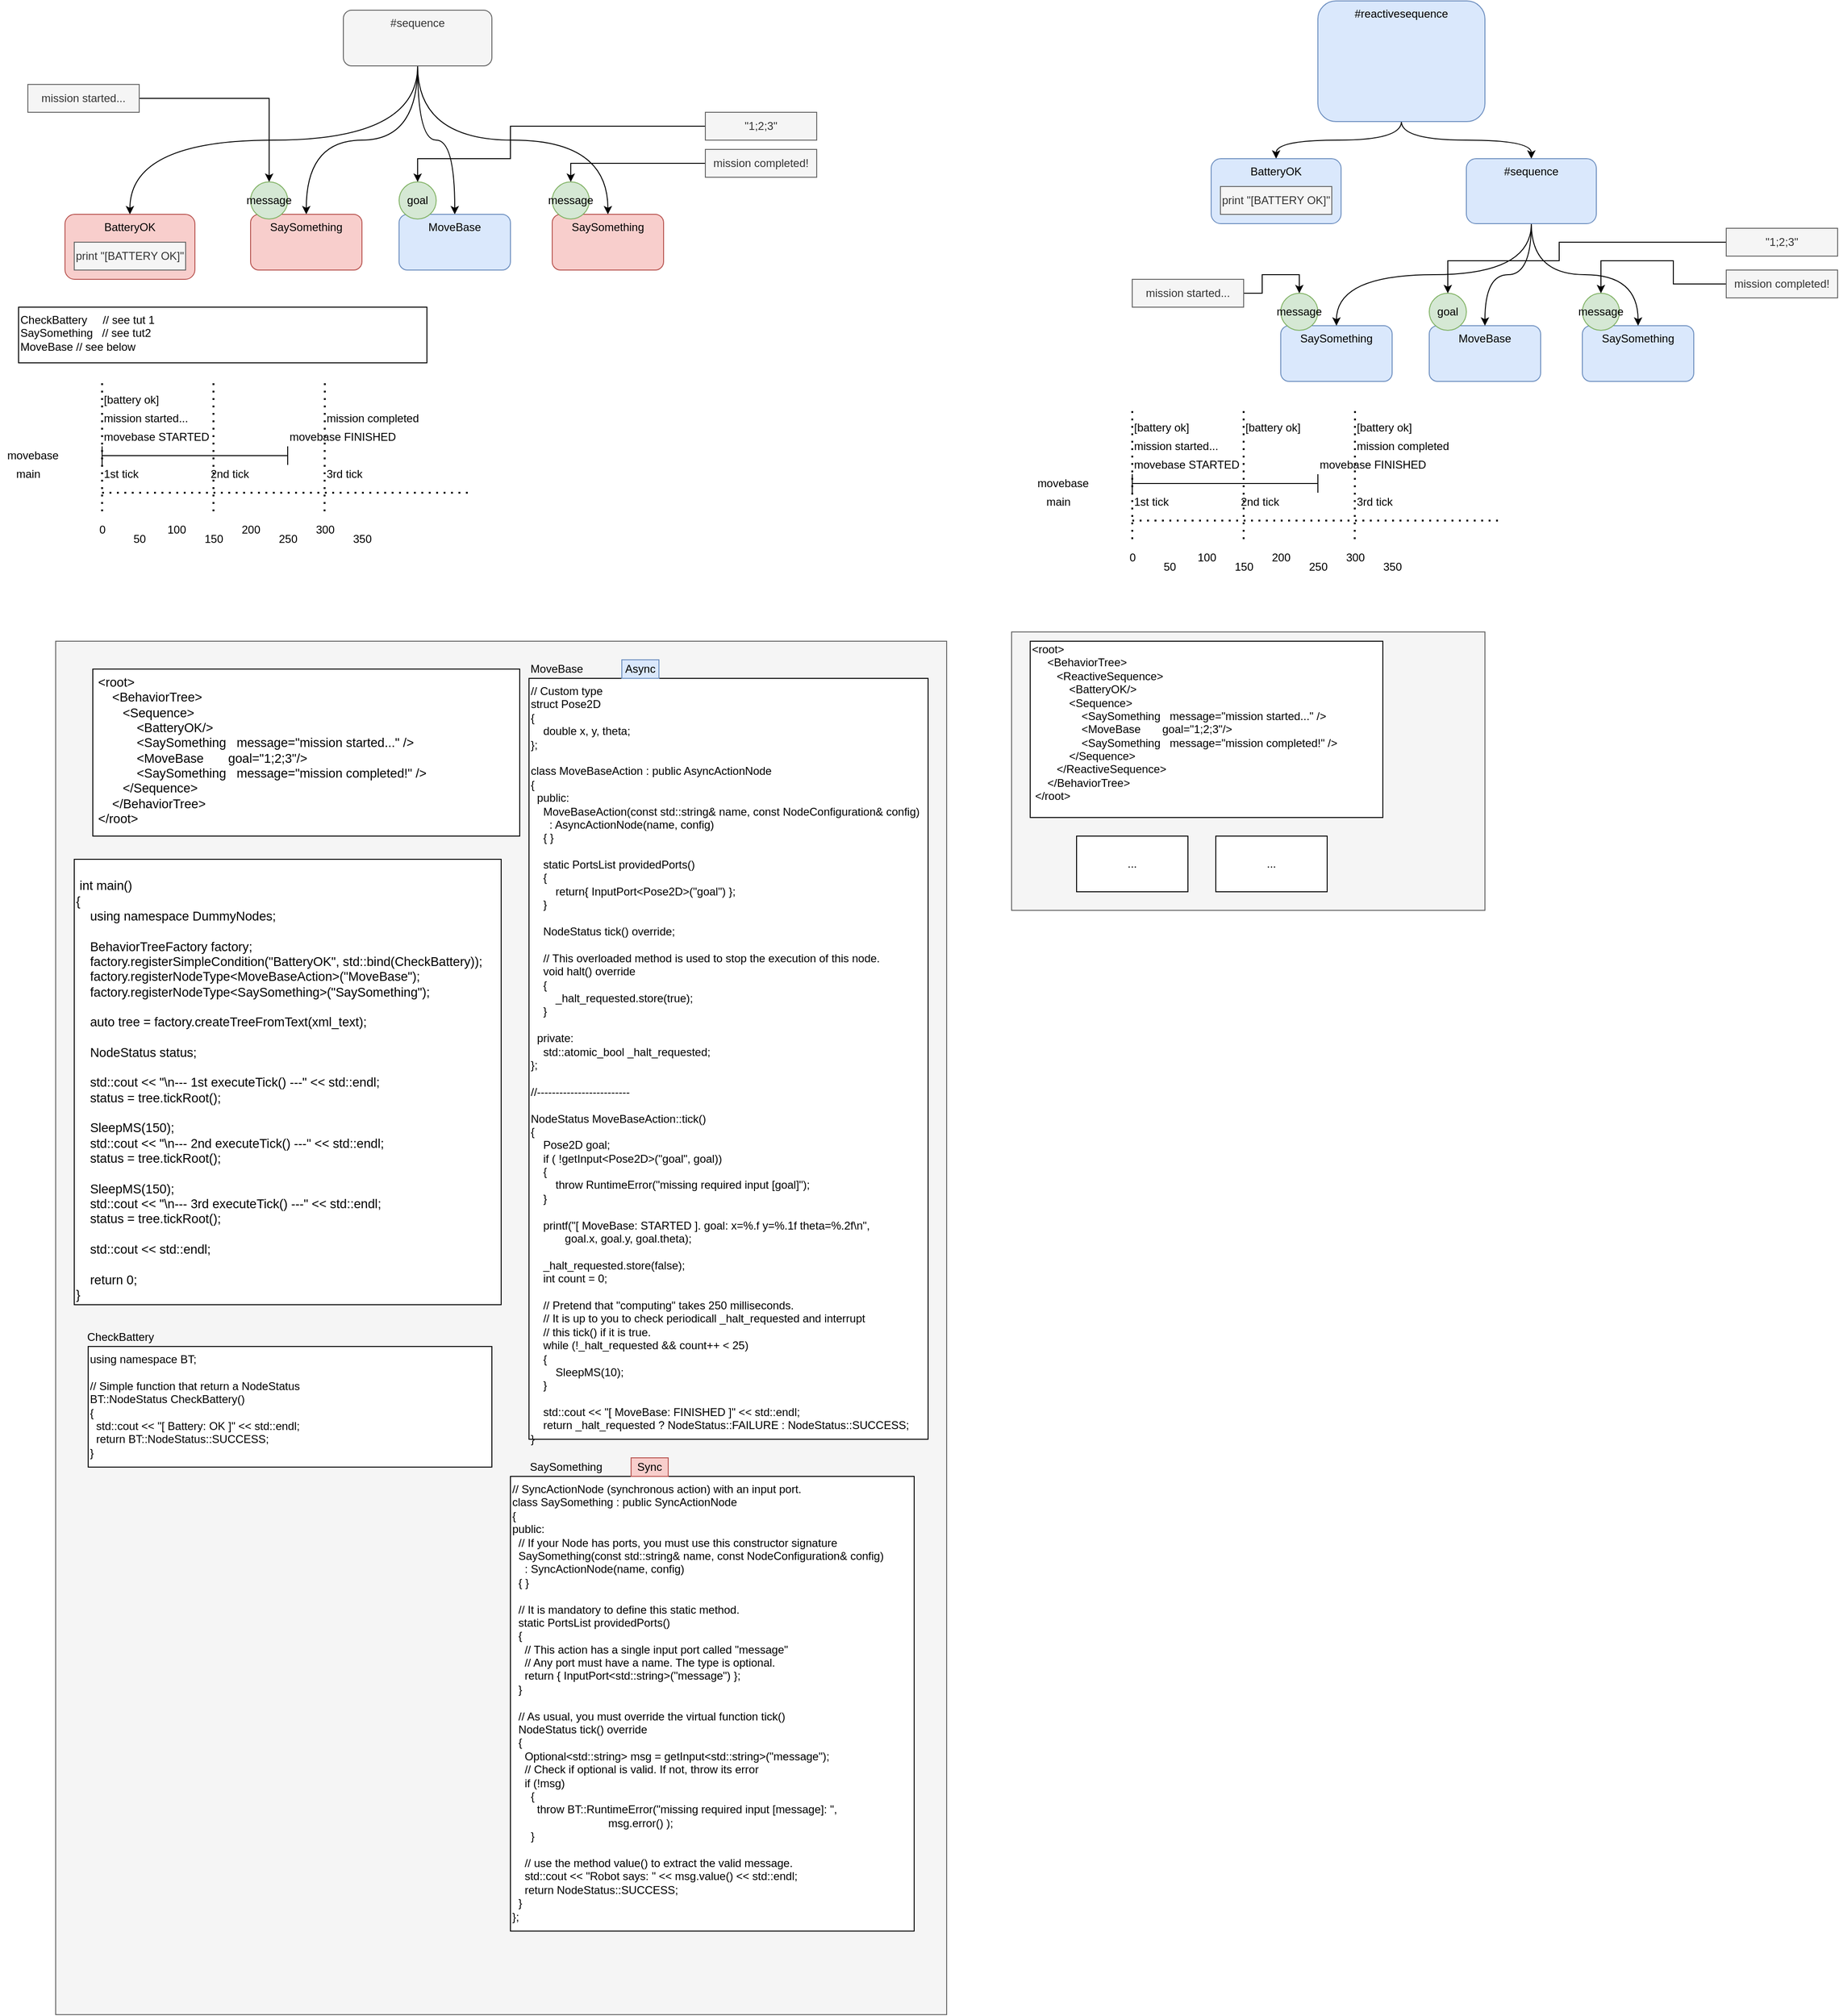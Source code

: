 <mxfile version="14.6.13" type="device" pages="4"><diagram name="Page-1" id="7xjL4qxNOH6ObKK9VpZ8"><mxGraphModel dx="1106" dy="705" grid="1" gridSize="10" guides="1" tooltips="1" connect="1" arrows="1" fold="1" page="1" pageScale="1" pageWidth="1100" pageHeight="850" math="0" shadow="0"><root><mxCell id="-n1iZjSHYdklYX_k4-YT-0"/><mxCell id="-n1iZjSHYdklYX_k4-YT-1" parent="-n1iZjSHYdklYX_k4-YT-0"/><mxCell id="pffkVYcm8MmQ7CZDu6G3-87" value="&lt;div&gt;&lt;br&gt;&lt;/div&gt;" style="rounded=0;whiteSpace=wrap;html=1;align=left;fillColor=#f5f5f5;strokeColor=#666666;fontColor=#333333;" vertex="1" parent="-n1iZjSHYdklYX_k4-YT-1"><mxGeometry x="1100" y="790" width="510" height="300" as="geometry"/></mxCell><mxCell id="-n1iZjSHYdklYX_k4-YT-35" value="&lt;span style=&quot;color: rgba(0 , 0 , 0 , 0) ; font-family: monospace ; font-size: 0px&quot;&gt;%3CmxGraphModel%3E%3Croot%3E%3CmxCell%20id%3D%220%22%2F%3E%3CmxCell%20id%3D%221%22%20parent%3D%220%22%2F%3E%3CmxCell%20id%3D%222%22%20value%3D%22%26lt%3Bdiv%26gt%3Busing%20namespace%20BT%3B%26lt%3B%2Fdiv%26gt%3B%26lt%3Bdiv%26gt%3B%26lt%3Bbr%26gt%3B%26lt%3B%2Fdiv%26gt%3B%26lt%3Bdiv%26gt%3B%2F%2F%20Simple%20function%20that%20return%20a%20NodeStatus%26lt%3B%2Fdiv%26gt%3B%26lt%3Bdiv%26gt%3BBT%3A%3ANodeStatus%20CheckBattery()%26lt%3B%2Fdiv%26gt%3B%26lt%3Bdiv%26gt%3B%7B%26lt%3B%2Fdiv%26gt%3B%26lt%3Bdiv%26gt%3B%26amp%3Bnbsp%3B%20std%3A%3Acout%20%26amp%3Blt%3B%26amp%3Blt%3B%20%26quot%3B%5B%20Battery%3A%20OK%20%5D%26quot%3B%20%26amp%3Blt%3B%26amp%3Blt%3B%20std%3A%3Aendl%3B%26lt%3B%2Fdiv%26gt%3B%26lt%3Bdiv%26gt%3B%26amp%3Bnbsp%3B%20return%20BT%3A%3ANodeStatus%3A%3ASUCCESS%3B%26lt%3B%2Fdiv%26gt%3B%26lt%3Bdiv%26gt%3B%7D%26lt%3B%2Fdiv%26gt%3B%26lt%3Bdiv%26gt%3B%26lt%3Bbr%26gt%3B%26lt%3B%2Fdiv%26gt%3B%26lt%3Bdiv%26gt%3B%2F%2F%20We%20want%20to%20wrap%20into%20an%20ActionNode%20the%20methods%20open()%20and%20close()%26lt%3B%2Fdiv%26gt%3B%26lt%3Bdiv%26gt%3Bclass%20GripperInterface%26lt%3B%2Fdiv%26gt%3B%26lt%3Bdiv%26gt%3B%7B%26lt%3B%2Fdiv%26gt%3B%26lt%3Bdiv%26gt%3Bpublic%3A%26lt%3B%2Fdiv%26gt%3B%26lt%3Bdiv%26gt%3B%26amp%3Bnbsp%3B%20GripperInterface()%3A%20_open(true)%20%7B%7D%26lt%3B%2Fdiv%26gt%3B%26lt%3Bdiv%26gt%3B%26lt%3Bbr%26gt%3B%26lt%3B%2Fdiv%26gt%3B%26lt%3Bdiv%26gt%3B%26amp%3Bnbsp%3B%20NodeStatus%20open()%20%7B%26lt%3B%2Fdiv%26gt%3B%26lt%3Bdiv%26gt%3B%26amp%3Bnbsp%3B%20%26amp%3Bnbsp%3B%20_open%20%3D%20true%3B%26lt%3B%2Fdiv%26gt%3B%26lt%3Bdiv%26gt%3B%26amp%3Bnbsp%3B%20%26amp%3Bnbsp%3B%20std%3A%3Acout%20%26amp%3Blt%3B%26amp%3Blt%3B%20%26quot%3BGripperInterface%3A%3Aopen%26quot%3B%20%26amp%3Blt%3B%26amp%3Blt%3B%20std%3A%3Aendl%3B%26lt%3B%2Fdiv%26gt%3B%26lt%3Bdiv%26gt%3B%26amp%3Bnbsp%3B%20%26amp%3Bnbsp%3B%20return%20NodeStatus%3A%3ASUCCESS%3B%26lt%3B%2Fdiv%26gt%3B%26lt%3Bdiv%26gt%3B%26amp%3Bnbsp%3B%20%7D%26lt%3B%2Fdiv%26gt%3B%26lt%3Bdiv%26gt%3B%26lt%3Bbr%26gt%3B%26lt%3B%2Fdiv%26gt%3B%26lt%3Bdiv%26gt%3B%26amp%3Bnbsp%3B%20NodeStatus%20close()%20%7B%26lt%3B%2Fdiv%26gt%3B%26lt%3Bdiv%26gt%3B%26amp%3Bnbsp%3B%20%26amp%3Bnbsp%3B%20std%3A%3Acout%20%26amp%3Blt%3B%26amp%3Blt%3B%20%26quot%3BGripperInterface%3A%3Aclose%26quot%3B%20%26amp%3Blt%3B%26amp%3Blt%3B%20std%3A%3Aendl%3B%26lt%3B%2Fdiv%26gt%3B%26lt%3Bdiv%26gt%3B%26amp%3Bnbsp%3B%20%26amp%3Bnbsp%3B%20_open%20%3D%20false%3B%26lt%3B%2Fdiv%26gt%3B%26lt%3Bdiv%26gt%3B%26amp%3Bnbsp%3B%20%26amp%3Bnbsp%3B%20return%20NodeStatus%3A%3ASUCCESS%3B%26lt%3B%2Fdiv%26gt%3B%26lt%3Bdiv%26gt%3B%26amp%3Bnbsp%3B%20%7D%26lt%3B%2Fdiv%26gt%3B%26lt%3Bdiv%26gt%3B%26lt%3Bbr%26gt%3B%26lt%3B%2Fdiv%26gt%3B%26lt%3Bdiv%26gt%3Bprivate%3A%26lt%3B%2Fdiv%26gt%3B%26lt%3Bdiv%26gt%3B%26amp%3Bnbsp%3B%20bool%20_open%3B%20%2F%2F%20shared%20information%26lt%3B%2Fdiv%26gt%3B%26lt%3Bdiv%26gt%3B%7D%3B%26lt%3B%2Fdiv%26gt%3B%26lt%3Bdiv%26gt%3B%26lt%3Bbr%26gt%3B%26lt%3B%2Fdiv%26gt%3B%22%20style%3D%22rounded%3D0%3BwhiteSpace%3Dwrap%3Bhtml%3D1%3Balign%3Dleft%3BverticalAlign%3Dtop%3B%22%20vertex%3D%221%22%20parent%3D%221%22%3E%3CmxGeometry%20x%3D%22565%22%20y%3D%221340%22%20width%3D%22435%22%20height%3D%22440%22%20as%3D%22geometry%22%2F%3E%3C%2FmxCell%3E%3C%2Froot%3E%3C%2FmxGraphModel%3E&lt;/span&gt;" style="rounded=0;whiteSpace=wrap;html=1;align=center;fillColor=#f5f5f5;strokeColor=#666666;fontColor=#333333;" parent="-n1iZjSHYdklYX_k4-YT-1" vertex="1"><mxGeometry x="70" y="800" width="960" height="1480" as="geometry"/></mxCell><mxCell id="-n1iZjSHYdklYX_k4-YT-2" style="edgeStyle=orthogonalEdgeStyle;orthogonalLoop=1;jettySize=auto;html=1;exitX=0.5;exitY=1;exitDx=0;exitDy=0;curved=1;" parent="-n1iZjSHYdklYX_k4-YT-1" source="-n1iZjSHYdklYX_k4-YT-6" target="-n1iZjSHYdklYX_k4-YT-7" edge="1"><mxGeometry relative="1" as="geometry"/></mxCell><mxCell id="-n1iZjSHYdklYX_k4-YT-3" style="edgeStyle=orthogonalEdgeStyle;curved=1;orthogonalLoop=1;jettySize=auto;html=1;exitX=0.5;exitY=1;exitDx=0;exitDy=0;" parent="-n1iZjSHYdklYX_k4-YT-1" source="-n1iZjSHYdklYX_k4-YT-6" target="-n1iZjSHYdklYX_k4-YT-8" edge="1"><mxGeometry relative="1" as="geometry"/></mxCell><mxCell id="pffkVYcm8MmQ7CZDu6G3-11" style="edgeStyle=orthogonalEdgeStyle;orthogonalLoop=1;jettySize=auto;html=1;exitX=0.5;exitY=1;exitDx=0;exitDy=0;curved=1;" edge="1" parent="-n1iZjSHYdklYX_k4-YT-1" source="-n1iZjSHYdklYX_k4-YT-6" target="pffkVYcm8MmQ7CZDu6G3-3"><mxGeometry relative="1" as="geometry"/></mxCell><mxCell id="pffkVYcm8MmQ7CZDu6G3-12" style="edgeStyle=orthogonalEdgeStyle;curved=1;orthogonalLoop=1;jettySize=auto;html=1;exitX=0.5;exitY=1;exitDx=0;exitDy=0;entryX=0.5;entryY=0;entryDx=0;entryDy=0;" edge="1" parent="-n1iZjSHYdklYX_k4-YT-1" source="-n1iZjSHYdklYX_k4-YT-6" target="pffkVYcm8MmQ7CZDu6G3-5"><mxGeometry relative="1" as="geometry"/></mxCell><mxCell id="-n1iZjSHYdklYX_k4-YT-6" value="#sequence" style="rounded=1;whiteSpace=wrap;html=1;verticalAlign=top;fillColor=#f5f5f5;strokeColor=#666666;fontColor=#333333;" parent="-n1iZjSHYdklYX_k4-YT-1" vertex="1"><mxGeometry x="380" y="120" width="160" height="60" as="geometry"/></mxCell><mxCell id="-n1iZjSHYdklYX_k4-YT-7" value="BatteryOK" style="rounded=1;whiteSpace=wrap;html=1;verticalAlign=top;fillColor=#f8cecc;strokeColor=#b85450;" parent="-n1iZjSHYdklYX_k4-YT-1" vertex="1"><mxGeometry x="80" y="340" width="140" height="70" as="geometry"/></mxCell><mxCell id="-n1iZjSHYdklYX_k4-YT-8" value="SaySomething" style="rounded=1;whiteSpace=wrap;html=1;verticalAlign=top;fillColor=#f8cecc;strokeColor=#b85450;" parent="-n1iZjSHYdklYX_k4-YT-1" vertex="1"><mxGeometry x="280" y="340" width="120" height="60" as="geometry"/></mxCell><mxCell id="-n1iZjSHYdklYX_k4-YT-12" value="&lt;div&gt;&lt;div&gt;// Custom type&lt;/div&gt;&lt;div&gt;struct Pose2D&lt;/div&gt;&lt;div&gt;{&lt;/div&gt;&lt;div&gt;&amp;nbsp; &amp;nbsp; double x, y, theta;&lt;/div&gt;&lt;div&gt;};&lt;/div&gt;&lt;div&gt;&lt;br&gt;&lt;/div&gt;&lt;div&gt;class MoveBaseAction : public AsyncActionNode&lt;/div&gt;&lt;div&gt;{&lt;/div&gt;&lt;div&gt;&amp;nbsp; public:&lt;/div&gt;&lt;div&gt;&amp;nbsp; &amp;nbsp; MoveBaseAction(const std::string&amp;amp; name, const NodeConfiguration&amp;amp; config)&lt;/div&gt;&lt;div&gt;&amp;nbsp; &amp;nbsp; &amp;nbsp; : AsyncActionNode(name, config)&lt;/div&gt;&lt;div&gt;&amp;nbsp; &amp;nbsp; { }&lt;/div&gt;&lt;div&gt;&lt;br&gt;&lt;/div&gt;&lt;div&gt;&amp;nbsp; &amp;nbsp; static PortsList providedPorts()&lt;/div&gt;&lt;div&gt;&amp;nbsp; &amp;nbsp; {&lt;/div&gt;&lt;div&gt;&amp;nbsp; &amp;nbsp; &amp;nbsp; &amp;nbsp; return{ InputPort&amp;lt;Pose2D&amp;gt;(&quot;goal&quot;) };&lt;/div&gt;&lt;div&gt;&amp;nbsp; &amp;nbsp; }&lt;/div&gt;&lt;div&gt;&lt;br&gt;&lt;/div&gt;&lt;div&gt;&amp;nbsp; &amp;nbsp; NodeStatus tick() override;&lt;/div&gt;&lt;div&gt;&lt;br&gt;&lt;/div&gt;&lt;div&gt;&amp;nbsp; &amp;nbsp; // This overloaded method is used to stop the execution of this node.&lt;/div&gt;&lt;div&gt;&amp;nbsp; &amp;nbsp; void halt() override&lt;/div&gt;&lt;div&gt;&amp;nbsp; &amp;nbsp; {&lt;/div&gt;&lt;div&gt;&amp;nbsp; &amp;nbsp; &amp;nbsp; &amp;nbsp; _halt_requested.store(true);&lt;/div&gt;&lt;div&gt;&amp;nbsp; &amp;nbsp; }&lt;/div&gt;&lt;div&gt;&lt;br&gt;&lt;/div&gt;&lt;div&gt;&amp;nbsp; private:&lt;/div&gt;&lt;div&gt;&amp;nbsp; &amp;nbsp; std::atomic_bool _halt_requested;&lt;/div&gt;&lt;div&gt;};&lt;/div&gt;&lt;div&gt;&lt;br&gt;&lt;/div&gt;&lt;div&gt;//-------------------------&lt;/div&gt;&lt;div&gt;&lt;br&gt;&lt;/div&gt;&lt;div&gt;NodeStatus MoveBaseAction::tick()&lt;/div&gt;&lt;div&gt;{&lt;/div&gt;&lt;div&gt;&amp;nbsp; &amp;nbsp; Pose2D goal;&lt;/div&gt;&lt;div&gt;&amp;nbsp; &amp;nbsp; if ( !getInput&amp;lt;Pose2D&amp;gt;(&quot;goal&quot;, goal))&lt;/div&gt;&lt;div&gt;&amp;nbsp; &amp;nbsp; {&lt;/div&gt;&lt;div&gt;&amp;nbsp; &amp;nbsp; &amp;nbsp; &amp;nbsp; throw RuntimeError(&quot;missing required input [goal]&quot;);&lt;/div&gt;&lt;div&gt;&amp;nbsp; &amp;nbsp; }&lt;/div&gt;&lt;div&gt;&lt;br&gt;&lt;/div&gt;&lt;div&gt;&amp;nbsp; &amp;nbsp; printf(&quot;[ MoveBase: STARTED ]. goal: x=%.f y=%.1f theta=%.2f\n&quot;,&amp;nbsp;&lt;/div&gt;&lt;div&gt;&amp;nbsp; &amp;nbsp; &amp;nbsp; &amp;nbsp; &amp;nbsp; &amp;nbsp;goal.x, goal.y, goal.theta);&lt;/div&gt;&lt;div&gt;&lt;br&gt;&lt;/div&gt;&lt;div&gt;&amp;nbsp; &amp;nbsp; _halt_requested.store(false);&lt;/div&gt;&lt;div&gt;&amp;nbsp; &amp;nbsp; int count = 0;&lt;/div&gt;&lt;div&gt;&lt;br&gt;&lt;/div&gt;&lt;div&gt;&amp;nbsp; &amp;nbsp; // Pretend that &quot;computing&quot; takes 250 milliseconds.&lt;/div&gt;&lt;div&gt;&amp;nbsp; &amp;nbsp; // It is up to you to check periodicall _halt_requested and interrupt&lt;/div&gt;&lt;div&gt;&amp;nbsp; &amp;nbsp; // this tick() if it is true.&lt;/div&gt;&lt;div&gt;&amp;nbsp; &amp;nbsp; while (!_halt_requested &amp;amp;&amp;amp; count++ &amp;lt; 25)&lt;/div&gt;&lt;div&gt;&amp;nbsp; &amp;nbsp; {&lt;/div&gt;&lt;div&gt;&amp;nbsp; &amp;nbsp; &amp;nbsp; &amp;nbsp; SleepMS(10);&lt;/div&gt;&lt;div&gt;&amp;nbsp; &amp;nbsp; }&lt;/div&gt;&lt;div&gt;&lt;br&gt;&lt;/div&gt;&lt;div&gt;&amp;nbsp; &amp;nbsp; std::cout &amp;lt;&amp;lt; &quot;[ MoveBase: FINISHED ]&quot; &amp;lt;&amp;lt; std::endl;&lt;/div&gt;&lt;div&gt;&amp;nbsp; &amp;nbsp; return _halt_requested ? NodeStatus::FAILURE : NodeStatus::SUCCESS;&lt;/div&gt;&lt;div&gt;}&lt;/div&gt;&lt;/div&gt;&lt;div&gt;&lt;br&gt;&lt;/div&gt;" style="rounded=0;whiteSpace=wrap;html=1;align=left;verticalAlign=top;" parent="-n1iZjSHYdklYX_k4-YT-1" vertex="1"><mxGeometry x="580" y="840" width="430" height="820" as="geometry"/></mxCell><mxCell id="-n1iZjSHYdklYX_k4-YT-17" value="&lt;div&gt;&lt;div&gt;&lt;div&gt;&lt;br&gt;&lt;/div&gt;&lt;div&gt;&lt;span style=&quot;font-size: 13.6px&quot;&gt;&amp;nbsp;int main()&lt;/span&gt;&lt;/div&gt;&lt;div&gt;&lt;span style=&quot;font-size: 13.6px&quot;&gt;{&lt;/span&gt;&lt;/div&gt;&lt;div&gt;&lt;span style=&quot;font-size: 13.6px&quot;&gt;&amp;nbsp; &amp;nbsp; using namespace DummyNodes;&lt;/span&gt;&lt;/div&gt;&lt;div&gt;&lt;span style=&quot;font-size: 13.6px&quot;&gt;&lt;br&gt;&lt;/span&gt;&lt;/div&gt;&lt;div&gt;&lt;span style=&quot;font-size: 13.6px&quot;&gt;&amp;nbsp; &amp;nbsp; BehaviorTreeFactory factory;&lt;/span&gt;&lt;/div&gt;&lt;div&gt;&lt;span style=&quot;font-size: 13.6px&quot;&gt;&amp;nbsp; &amp;nbsp; factory.registerSimpleCondition(&quot;BatteryOK&quot;, std::bind(CheckBattery));&lt;/span&gt;&lt;/div&gt;&lt;div&gt;&lt;span style=&quot;font-size: 13.6px&quot;&gt;&amp;nbsp; &amp;nbsp; factory.registerNodeType&amp;lt;MoveBaseAction&amp;gt;(&quot;MoveBase&quot;);&lt;/span&gt;&lt;/div&gt;&lt;div&gt;&lt;span style=&quot;font-size: 13.6px&quot;&gt;&amp;nbsp; &amp;nbsp; factory.registerNodeType&amp;lt;SaySomething&amp;gt;(&quot;SaySomething&quot;);&lt;/span&gt;&lt;/div&gt;&lt;div&gt;&lt;span style=&quot;font-size: 13.6px&quot;&gt;&lt;br&gt;&lt;/span&gt;&lt;/div&gt;&lt;div&gt;&lt;span style=&quot;font-size: 13.6px&quot;&gt;&amp;nbsp; &amp;nbsp; auto tree = factory.createTreeFromText(xml_text);&lt;/span&gt;&lt;/div&gt;&lt;div&gt;&lt;span style=&quot;font-size: 13.6px&quot;&gt;&lt;br&gt;&lt;/span&gt;&lt;/div&gt;&lt;div&gt;&lt;span style=&quot;font-size: 13.6px&quot;&gt;&amp;nbsp; &amp;nbsp; NodeStatus status;&lt;/span&gt;&lt;/div&gt;&lt;div&gt;&lt;span style=&quot;font-size: 13.6px&quot;&gt;&lt;br&gt;&lt;/span&gt;&lt;/div&gt;&lt;div&gt;&lt;span style=&quot;font-size: 13.6px&quot;&gt;&amp;nbsp; &amp;nbsp; std::cout &amp;lt;&amp;lt; &quot;\n--- 1st executeTick() ---&quot; &amp;lt;&amp;lt; std::endl;&lt;/span&gt;&lt;/div&gt;&lt;div&gt;&lt;span style=&quot;font-size: 13.6px&quot;&gt;&amp;nbsp; &amp;nbsp; status = tree.tickRoot();&lt;/span&gt;&lt;/div&gt;&lt;div&gt;&lt;span style=&quot;font-size: 13.6px&quot;&gt;&lt;br&gt;&lt;/span&gt;&lt;/div&gt;&lt;div&gt;&lt;span style=&quot;font-size: 13.6px&quot;&gt;&amp;nbsp; &amp;nbsp; SleepMS(150);&lt;/span&gt;&lt;/div&gt;&lt;div&gt;&lt;span style=&quot;font-size: 13.6px&quot;&gt;&amp;nbsp; &amp;nbsp; std::cout &amp;lt;&amp;lt; &quot;\n--- 2nd executeTick() ---&quot; &amp;lt;&amp;lt; std::endl;&lt;/span&gt;&lt;/div&gt;&lt;div&gt;&lt;span style=&quot;font-size: 13.6px&quot;&gt;&amp;nbsp; &amp;nbsp; status = tree.tickRoot();&lt;/span&gt;&lt;/div&gt;&lt;div&gt;&lt;span style=&quot;font-size: 13.6px&quot;&gt;&lt;br&gt;&lt;/span&gt;&lt;/div&gt;&lt;div&gt;&lt;span style=&quot;font-size: 13.6px&quot;&gt;&amp;nbsp; &amp;nbsp; SleepMS(150);&lt;/span&gt;&lt;/div&gt;&lt;div&gt;&lt;span style=&quot;font-size: 13.6px&quot;&gt;&amp;nbsp; &amp;nbsp; std::cout &amp;lt;&amp;lt; &quot;\n--- 3rd executeTick() ---&quot; &amp;lt;&amp;lt; std::endl;&lt;/span&gt;&lt;/div&gt;&lt;div&gt;&lt;span style=&quot;font-size: 13.6px&quot;&gt;&amp;nbsp; &amp;nbsp; status = tree.tickRoot();&lt;/span&gt;&lt;/div&gt;&lt;div&gt;&lt;span style=&quot;font-size: 13.6px&quot;&gt;&lt;br&gt;&lt;/span&gt;&lt;/div&gt;&lt;div&gt;&lt;span style=&quot;font-size: 13.6px&quot;&gt;&amp;nbsp; &amp;nbsp; std::cout &amp;lt;&amp;lt; std::endl;&lt;/span&gt;&lt;/div&gt;&lt;div&gt;&lt;span style=&quot;font-size: 13.6px&quot;&gt;&lt;br&gt;&lt;/span&gt;&lt;/div&gt;&lt;div&gt;&lt;span style=&quot;font-size: 13.6px&quot;&gt;&amp;nbsp; &amp;nbsp; return 0;&lt;/span&gt;&lt;/div&gt;&lt;div&gt;&lt;span style=&quot;font-size: 13.6px&quot;&gt;}&lt;/span&gt;&lt;/div&gt;&lt;/div&gt;&lt;/div&gt;&lt;div&gt;&lt;br&gt;&lt;/div&gt;" style="rounded=0;whiteSpace=wrap;html=1;align=left;verticalAlign=top;" parent="-n1iZjSHYdklYX_k4-YT-1" vertex="1"><mxGeometry x="90" y="1035" width="460" height="480" as="geometry"/></mxCell><mxCell id="-n1iZjSHYdklYX_k4-YT-21" style="edgeStyle=orthogonalEdgeStyle;orthogonalLoop=1;jettySize=auto;html=1;exitX=0.5;exitY=0;exitDx=0;exitDy=0;entryX=0;entryY=0.5;entryDx=0;entryDy=0;rounded=1;strokeColor=none;" parent="-n1iZjSHYdklYX_k4-YT-1" source="-n1iZjSHYdklYX_k4-YT-23" edge="1"><mxGeometry relative="1" as="geometry"><mxPoint x="540" y="220" as="targetPoint"/></mxGeometry></mxCell><mxCell id="-n1iZjSHYdklYX_k4-YT-23" value="message" style="ellipse;whiteSpace=wrap;html=1;aspect=fixed;align=center;fillColor=#d5e8d4;strokeColor=#82b366;" parent="-n1iZjSHYdklYX_k4-YT-1" vertex="1"><mxGeometry x="280" y="305" width="40" height="40" as="geometry"/></mxCell><mxCell id="pffkVYcm8MmQ7CZDu6G3-0" value="&lt;div&gt;&lt;/div&gt;CheckBattery&amp;nbsp; &amp;nbsp; &amp;nbsp;// see tut 1&lt;br&gt;SaySomething&amp;nbsp; &amp;nbsp;// see tut2&lt;br&gt;MoveBase // see below&lt;br&gt;" style="rounded=0;whiteSpace=wrap;html=1;align=left;verticalAlign=top;" vertex="1" parent="-n1iZjSHYdklYX_k4-YT-1"><mxGeometry x="30" y="440" width="440" height="60" as="geometry"/></mxCell><mxCell id="pffkVYcm8MmQ7CZDu6G3-2" style="edgeStyle=orthogonalEdgeStyle;rounded=0;orthogonalLoop=1;jettySize=auto;html=1;exitX=1;exitY=0.5;exitDx=0;exitDy=0;entryX=0.5;entryY=0;entryDx=0;entryDy=0;" edge="1" parent="-n1iZjSHYdklYX_k4-YT-1" source="pffkVYcm8MmQ7CZDu6G3-1" target="-n1iZjSHYdklYX_k4-YT-23"><mxGeometry relative="1" as="geometry"/></mxCell><mxCell id="pffkVYcm8MmQ7CZDu6G3-1" value="mission started..." style="rounded=0;whiteSpace=wrap;html=1;fillColor=#f5f5f5;strokeColor=#666666;fontColor=#333333;" vertex="1" parent="-n1iZjSHYdklYX_k4-YT-1"><mxGeometry x="40" y="200" width="120" height="30" as="geometry"/></mxCell><mxCell id="pffkVYcm8MmQ7CZDu6G3-3" value="MoveBase" style="rounded=1;whiteSpace=wrap;html=1;verticalAlign=top;fillColor=#dae8fc;strokeColor=#6c8ebf;" vertex="1" parent="-n1iZjSHYdklYX_k4-YT-1"><mxGeometry x="440" y="340" width="120" height="60" as="geometry"/></mxCell><mxCell id="pffkVYcm8MmQ7CZDu6G3-4" value="goal" style="ellipse;whiteSpace=wrap;html=1;aspect=fixed;align=center;fillColor=#d5e8d4;strokeColor=#82b366;" vertex="1" parent="-n1iZjSHYdklYX_k4-YT-1"><mxGeometry x="440" y="305" width="40" height="40" as="geometry"/></mxCell><mxCell id="pffkVYcm8MmQ7CZDu6G3-5" value="SaySomething" style="rounded=1;whiteSpace=wrap;html=1;verticalAlign=top;fillColor=#f8cecc;strokeColor=#b85450;" vertex="1" parent="-n1iZjSHYdklYX_k4-YT-1"><mxGeometry x="605" y="340" width="120" height="60" as="geometry"/></mxCell><mxCell id="pffkVYcm8MmQ7CZDu6G3-6" value="message" style="ellipse;whiteSpace=wrap;html=1;aspect=fixed;align=center;fillColor=#d5e8d4;strokeColor=#82b366;" vertex="1" parent="-n1iZjSHYdklYX_k4-YT-1"><mxGeometry x="605" y="305" width="40" height="40" as="geometry"/></mxCell><mxCell id="pffkVYcm8MmQ7CZDu6G3-100" style="edgeStyle=orthogonalEdgeStyle;orthogonalLoop=1;jettySize=auto;html=1;exitX=0;exitY=0.5;exitDx=0;exitDy=0;rounded=0;" edge="1" parent="-n1iZjSHYdklYX_k4-YT-1" source="pffkVYcm8MmQ7CZDu6G3-7" target="pffkVYcm8MmQ7CZDu6G3-6"><mxGeometry relative="1" as="geometry"/></mxCell><mxCell id="pffkVYcm8MmQ7CZDu6G3-7" value="mission completed!" style="rounded=0;whiteSpace=wrap;html=1;fillColor=#f5f5f5;strokeColor=#666666;fontColor=#333333;" vertex="1" parent="-n1iZjSHYdklYX_k4-YT-1"><mxGeometry x="770" y="270" width="120" height="30" as="geometry"/></mxCell><mxCell id="pffkVYcm8MmQ7CZDu6G3-101" style="edgeStyle=orthogonalEdgeStyle;rounded=0;orthogonalLoop=1;jettySize=auto;html=1;exitX=0;exitY=0.5;exitDx=0;exitDy=0;entryX=0.5;entryY=0;entryDx=0;entryDy=0;" edge="1" parent="-n1iZjSHYdklYX_k4-YT-1" source="pffkVYcm8MmQ7CZDu6G3-9" target="pffkVYcm8MmQ7CZDu6G3-4"><mxGeometry relative="1" as="geometry"><Array as="points"><mxPoint x="560" y="245"/><mxPoint x="560" y="280"/><mxPoint x="460" y="280"/></Array></mxGeometry></mxCell><mxCell id="pffkVYcm8MmQ7CZDu6G3-9" value="&quot;1;2;3&quot;" style="rounded=0;whiteSpace=wrap;html=1;fillColor=#f5f5f5;strokeColor=#666666;fontColor=#333333;" vertex="1" parent="-n1iZjSHYdklYX_k4-YT-1"><mxGeometry x="770" y="230" width="120" height="30" as="geometry"/></mxCell><mxCell id="pffkVYcm8MmQ7CZDu6G3-13" value="print &quot;[BATTERY OK]&quot;" style="rounded=0;whiteSpace=wrap;html=1;fillColor=#f5f5f5;strokeColor=#666666;fontColor=#333333;" vertex="1" parent="-n1iZjSHYdklYX_k4-YT-1"><mxGeometry x="90" y="370" width="120" height="30" as="geometry"/></mxCell><mxCell id="pffkVYcm8MmQ7CZDu6G3-14" value="" style="endArrow=none;dashed=1;html=1;dashPattern=1 3;strokeWidth=2;" edge="1" parent="-n1iZjSHYdklYX_k4-YT-1"><mxGeometry width="50" height="50" relative="1" as="geometry"><mxPoint x="120" y="640" as="sourcePoint"/><mxPoint x="520" y="640" as="targetPoint"/></mxGeometry></mxCell><mxCell id="pffkVYcm8MmQ7CZDu6G3-15" value="0" style="text;html=1;align=center;verticalAlign=middle;resizable=0;points=[];autosize=1;strokeColor=none;" vertex="1" parent="-n1iZjSHYdklYX_k4-YT-1"><mxGeometry x="110" y="670" width="20" height="20" as="geometry"/></mxCell><mxCell id="pffkVYcm8MmQ7CZDu6G3-16" value="50" style="text;html=1;align=center;verticalAlign=middle;resizable=0;points=[];autosize=1;strokeColor=none;" vertex="1" parent="-n1iZjSHYdklYX_k4-YT-1"><mxGeometry x="145" y="680" width="30" height="20" as="geometry"/></mxCell><mxCell id="pffkVYcm8MmQ7CZDu6G3-17" value="100" style="text;html=1;align=center;verticalAlign=middle;resizable=0;points=[];autosize=1;strokeColor=none;" vertex="1" parent="-n1iZjSHYdklYX_k4-YT-1"><mxGeometry x="180" y="670" width="40" height="20" as="geometry"/></mxCell><mxCell id="pffkVYcm8MmQ7CZDu6G3-18" value="150" style="text;html=1;align=center;verticalAlign=middle;resizable=0;points=[];autosize=1;strokeColor=none;" vertex="1" parent="-n1iZjSHYdklYX_k4-YT-1"><mxGeometry x="220" y="680" width="40" height="20" as="geometry"/></mxCell><mxCell id="pffkVYcm8MmQ7CZDu6G3-21" value="200" style="text;html=1;align=center;verticalAlign=middle;resizable=0;points=[];autosize=1;strokeColor=none;" vertex="1" parent="-n1iZjSHYdklYX_k4-YT-1"><mxGeometry x="260" y="670" width="40" height="20" as="geometry"/></mxCell><mxCell id="pffkVYcm8MmQ7CZDu6G3-22" value="250" style="text;html=1;align=center;verticalAlign=middle;resizable=0;points=[];autosize=1;strokeColor=none;" vertex="1" parent="-n1iZjSHYdklYX_k4-YT-1"><mxGeometry x="300" y="680" width="40" height="20" as="geometry"/></mxCell><mxCell id="pffkVYcm8MmQ7CZDu6G3-23" value="300" style="text;html=1;align=center;verticalAlign=middle;resizable=0;points=[];autosize=1;strokeColor=none;" vertex="1" parent="-n1iZjSHYdklYX_k4-YT-1"><mxGeometry x="340" y="670" width="40" height="20" as="geometry"/></mxCell><mxCell id="pffkVYcm8MmQ7CZDu6G3-24" value="350" style="text;html=1;align=center;verticalAlign=middle;resizable=0;points=[];autosize=1;strokeColor=none;" vertex="1" parent="-n1iZjSHYdklYX_k4-YT-1"><mxGeometry x="380" y="680" width="40" height="20" as="geometry"/></mxCell><mxCell id="pffkVYcm8MmQ7CZDu6G3-25" value="" style="endArrow=none;dashed=1;html=1;dashPattern=1 3;strokeWidth=2;" edge="1" parent="-n1iZjSHYdklYX_k4-YT-1"><mxGeometry width="50" height="50" relative="1" as="geometry"><mxPoint x="120" y="660" as="sourcePoint"/><mxPoint x="120" y="520" as="targetPoint"/></mxGeometry></mxCell><mxCell id="pffkVYcm8MmQ7CZDu6G3-26" value="" style="endArrow=none;dashed=1;html=1;dashPattern=1 3;strokeWidth=2;" edge="1" parent="-n1iZjSHYdklYX_k4-YT-1"><mxGeometry width="50" height="50" relative="1" as="geometry"><mxPoint x="240" y="660" as="sourcePoint"/><mxPoint x="240" y="520" as="targetPoint"/></mxGeometry></mxCell><mxCell id="pffkVYcm8MmQ7CZDu6G3-27" value="" style="endArrow=none;dashed=1;html=1;dashPattern=1 3;strokeWidth=2;" edge="1" parent="-n1iZjSHYdklYX_k4-YT-1"><mxGeometry width="50" height="50" relative="1" as="geometry"><mxPoint x="359.71" y="660" as="sourcePoint"/><mxPoint x="360" y="520" as="targetPoint"/></mxGeometry></mxCell><mxCell id="pffkVYcm8MmQ7CZDu6G3-28" value="1st tick" style="text;html=1;align=left;verticalAlign=middle;resizable=0;points=[];autosize=1;strokeColor=none;" vertex="1" parent="-n1iZjSHYdklYX_k4-YT-1"><mxGeometry x="120" y="610" width="50" height="20" as="geometry"/></mxCell><mxCell id="pffkVYcm8MmQ7CZDu6G3-29" value="2nd tick" style="text;html=1;align=left;verticalAlign=middle;resizable=0;points=[];autosize=1;strokeColor=none;" vertex="1" parent="-n1iZjSHYdklYX_k4-YT-1"><mxGeometry x="235" y="610" width="60" height="20" as="geometry"/></mxCell><mxCell id="pffkVYcm8MmQ7CZDu6G3-30" value="3rd tick" style="text;html=1;align=left;verticalAlign=middle;resizable=0;points=[];autosize=1;strokeColor=none;" vertex="1" parent="-n1iZjSHYdklYX_k4-YT-1"><mxGeometry x="360" y="610" width="50" height="20" as="geometry"/></mxCell><mxCell id="pffkVYcm8MmQ7CZDu6G3-31" value="main" style="text;html=1;align=center;verticalAlign=middle;resizable=0;points=[];autosize=1;strokeColor=none;" vertex="1" parent="-n1iZjSHYdklYX_k4-YT-1"><mxGeometry x="20" y="610" width="40" height="20" as="geometry"/></mxCell><mxCell id="pffkVYcm8MmQ7CZDu6G3-32" value="" style="shape=crossbar;whiteSpace=wrap;html=1;rounded=1;" vertex="1" parent="-n1iZjSHYdklYX_k4-YT-1"><mxGeometry x="120" y="590" width="200" height="20" as="geometry"/></mxCell><mxCell id="pffkVYcm8MmQ7CZDu6G3-33" value="movebase" style="text;html=1;align=center;verticalAlign=middle;resizable=0;points=[];autosize=1;strokeColor=none;" vertex="1" parent="-n1iZjSHYdklYX_k4-YT-1"><mxGeometry x="10" y="590" width="70" height="20" as="geometry"/></mxCell><mxCell id="pffkVYcm8MmQ7CZDu6G3-34" value="[battery ok]" style="text;html=1;align=left;verticalAlign=middle;resizable=0;points=[];autosize=1;strokeColor=none;" vertex="1" parent="-n1iZjSHYdklYX_k4-YT-1"><mxGeometry x="120" y="530" width="70" height="20" as="geometry"/></mxCell><mxCell id="pffkVYcm8MmQ7CZDu6G3-35" value="mission started..." style="text;html=1;align=left;verticalAlign=middle;resizable=0;points=[];autosize=1;strokeColor=none;" vertex="1" parent="-n1iZjSHYdklYX_k4-YT-1"><mxGeometry x="120" y="550" width="110" height="20" as="geometry"/></mxCell><mxCell id="pffkVYcm8MmQ7CZDu6G3-36" value="movebase STARTED" style="text;html=1;align=left;verticalAlign=middle;resizable=0;points=[];autosize=1;strokeColor=none;" vertex="1" parent="-n1iZjSHYdklYX_k4-YT-1"><mxGeometry x="120" y="570" width="130" height="20" as="geometry"/></mxCell><mxCell id="pffkVYcm8MmQ7CZDu6G3-37" value="movebase FINISHED" style="text;html=1;align=left;verticalAlign=middle;resizable=0;points=[];autosize=1;strokeColor=none;" vertex="1" parent="-n1iZjSHYdklYX_k4-YT-1"><mxGeometry x="320" y="570" width="130" height="20" as="geometry"/></mxCell><mxCell id="pffkVYcm8MmQ7CZDu6G3-39" style="edgeStyle=orthogonalEdgeStyle;orthogonalLoop=1;jettySize=auto;html=1;exitX=0.5;exitY=1;exitDx=0;exitDy=0;curved=1;" edge="1" parent="-n1iZjSHYdklYX_k4-YT-1" source="pffkVYcm8MmQ7CZDu6G3-43" target="pffkVYcm8MmQ7CZDu6G3-44"><mxGeometry relative="1" as="geometry"/></mxCell><mxCell id="pffkVYcm8MmQ7CZDu6G3-92" style="edgeStyle=orthogonalEdgeStyle;curved=1;orthogonalLoop=1;jettySize=auto;html=1;exitX=0.5;exitY=1;exitDx=0;exitDy=0;entryX=0.5;entryY=0;entryDx=0;entryDy=0;" edge="1" parent="-n1iZjSHYdklYX_k4-YT-1" source="pffkVYcm8MmQ7CZDu6G3-43" target="pffkVYcm8MmQ7CZDu6G3-91"><mxGeometry relative="1" as="geometry"/></mxCell><mxCell id="pffkVYcm8MmQ7CZDu6G3-43" value="#reactivesequence" style="rounded=1;whiteSpace=wrap;html=1;verticalAlign=top;fillColor=#dae8fc;strokeColor=#6c8ebf;" vertex="1" parent="-n1iZjSHYdklYX_k4-YT-1"><mxGeometry x="1430" y="110" width="180" height="130" as="geometry"/></mxCell><mxCell id="pffkVYcm8MmQ7CZDu6G3-44" value="BatteryOK" style="rounded=1;whiteSpace=wrap;html=1;verticalAlign=top;fillColor=#dae8fc;strokeColor=#6c8ebf;" vertex="1" parent="-n1iZjSHYdklYX_k4-YT-1"><mxGeometry x="1315" y="280" width="140" height="70" as="geometry"/></mxCell><mxCell id="pffkVYcm8MmQ7CZDu6G3-45" value="SaySomething" style="rounded=1;whiteSpace=wrap;html=1;verticalAlign=top;fillColor=#dae8fc;strokeColor=#6c8ebf;" vertex="1" parent="-n1iZjSHYdklYX_k4-YT-1"><mxGeometry x="1390" y="460" width="120" height="60" as="geometry"/></mxCell><mxCell id="pffkVYcm8MmQ7CZDu6G3-46" style="edgeStyle=orthogonalEdgeStyle;orthogonalLoop=1;jettySize=auto;html=1;exitX=0.5;exitY=0;exitDx=0;exitDy=0;entryX=0;entryY=0.5;entryDx=0;entryDy=0;rounded=1;strokeColor=none;" edge="1" parent="-n1iZjSHYdklYX_k4-YT-1" source="pffkVYcm8MmQ7CZDu6G3-47"><mxGeometry relative="1" as="geometry"><mxPoint x="1650" y="210" as="targetPoint"/></mxGeometry></mxCell><mxCell id="pffkVYcm8MmQ7CZDu6G3-47" value="message" style="ellipse;whiteSpace=wrap;html=1;aspect=fixed;align=center;fillColor=#d5e8d4;strokeColor=#82b366;" vertex="1" parent="-n1iZjSHYdklYX_k4-YT-1"><mxGeometry x="1390" y="425" width="40" height="40" as="geometry"/></mxCell><mxCell id="pffkVYcm8MmQ7CZDu6G3-49" style="edgeStyle=orthogonalEdgeStyle;rounded=0;orthogonalLoop=1;jettySize=auto;html=1;exitX=1;exitY=0.5;exitDx=0;exitDy=0;entryX=0.5;entryY=0;entryDx=0;entryDy=0;" edge="1" parent="-n1iZjSHYdklYX_k4-YT-1" source="pffkVYcm8MmQ7CZDu6G3-50" target="pffkVYcm8MmQ7CZDu6G3-47"><mxGeometry relative="1" as="geometry"/></mxCell><mxCell id="pffkVYcm8MmQ7CZDu6G3-50" value="mission started..." style="rounded=0;whiteSpace=wrap;html=1;fillColor=#f5f5f5;strokeColor=#666666;fontColor=#333333;" vertex="1" parent="-n1iZjSHYdklYX_k4-YT-1"><mxGeometry x="1230" y="410" width="120" height="30" as="geometry"/></mxCell><mxCell id="pffkVYcm8MmQ7CZDu6G3-51" value="MoveBase" style="rounded=1;whiteSpace=wrap;html=1;verticalAlign=top;fillColor=#dae8fc;strokeColor=#6c8ebf;" vertex="1" parent="-n1iZjSHYdklYX_k4-YT-1"><mxGeometry x="1550" y="460" width="120" height="60" as="geometry"/></mxCell><mxCell id="pffkVYcm8MmQ7CZDu6G3-52" value="goal" style="ellipse;whiteSpace=wrap;html=1;aspect=fixed;align=center;fillColor=#d5e8d4;strokeColor=#82b366;" vertex="1" parent="-n1iZjSHYdklYX_k4-YT-1"><mxGeometry x="1550" y="425" width="40" height="40" as="geometry"/></mxCell><mxCell id="pffkVYcm8MmQ7CZDu6G3-53" value="SaySomething" style="rounded=1;whiteSpace=wrap;html=1;verticalAlign=top;fillColor=#dae8fc;strokeColor=#6c8ebf;" vertex="1" parent="-n1iZjSHYdklYX_k4-YT-1"><mxGeometry x="1715" y="460" width="120" height="60" as="geometry"/></mxCell><mxCell id="pffkVYcm8MmQ7CZDu6G3-54" value="message" style="ellipse;whiteSpace=wrap;html=1;aspect=fixed;align=center;fillColor=#d5e8d4;strokeColor=#82b366;" vertex="1" parent="-n1iZjSHYdklYX_k4-YT-1"><mxGeometry x="1715" y="425" width="40" height="40" as="geometry"/></mxCell><mxCell id="pffkVYcm8MmQ7CZDu6G3-55" style="edgeStyle=orthogonalEdgeStyle;rounded=0;orthogonalLoop=1;jettySize=auto;html=1;exitX=0;exitY=0.5;exitDx=0;exitDy=0;entryX=0.5;entryY=0;entryDx=0;entryDy=0;" edge="1" parent="-n1iZjSHYdklYX_k4-YT-1" source="pffkVYcm8MmQ7CZDu6G3-56" target="pffkVYcm8MmQ7CZDu6G3-54"><mxGeometry relative="1" as="geometry"><Array as="points"><mxPoint x="1813" y="415"/><mxPoint x="1813" y="390"/><mxPoint x="1735" y="390"/></Array></mxGeometry></mxCell><mxCell id="pffkVYcm8MmQ7CZDu6G3-56" value="mission completed!" style="rounded=0;whiteSpace=wrap;html=1;fillColor=#f5f5f5;strokeColor=#666666;fontColor=#333333;" vertex="1" parent="-n1iZjSHYdklYX_k4-YT-1"><mxGeometry x="1870" y="400" width="120" height="30" as="geometry"/></mxCell><mxCell id="pffkVYcm8MmQ7CZDu6G3-57" style="edgeStyle=orthogonalEdgeStyle;rounded=0;orthogonalLoop=1;jettySize=auto;html=1;exitX=0;exitY=0.5;exitDx=0;exitDy=0;entryX=0.5;entryY=0;entryDx=0;entryDy=0;" edge="1" parent="-n1iZjSHYdklYX_k4-YT-1" source="pffkVYcm8MmQ7CZDu6G3-58" target="pffkVYcm8MmQ7CZDu6G3-52"><mxGeometry relative="1" as="geometry"><Array as="points"><mxPoint x="1870" y="370"/><mxPoint x="1690" y="370"/><mxPoint x="1690" y="390"/><mxPoint x="1570" y="390"/></Array></mxGeometry></mxCell><mxCell id="pffkVYcm8MmQ7CZDu6G3-58" value="&quot;1;2;3&quot;" style="rounded=0;whiteSpace=wrap;html=1;fillColor=#f5f5f5;strokeColor=#666666;fontColor=#333333;" vertex="1" parent="-n1iZjSHYdklYX_k4-YT-1"><mxGeometry x="1870" y="355" width="120" height="30" as="geometry"/></mxCell><mxCell id="pffkVYcm8MmQ7CZDu6G3-59" value="print &quot;[BATTERY OK]&quot;" style="rounded=0;whiteSpace=wrap;html=1;fillColor=#f5f5f5;strokeColor=#666666;fontColor=#333333;" vertex="1" parent="-n1iZjSHYdklYX_k4-YT-1"><mxGeometry x="1325" y="310" width="120" height="30" as="geometry"/></mxCell><mxCell id="pffkVYcm8MmQ7CZDu6G3-60" value="" style="endArrow=none;dashed=1;html=1;dashPattern=1 3;strokeWidth=2;" edge="1" parent="-n1iZjSHYdklYX_k4-YT-1"><mxGeometry width="50" height="50" relative="1" as="geometry"><mxPoint x="1230" y="670" as="sourcePoint"/><mxPoint x="1630" y="670" as="targetPoint"/></mxGeometry></mxCell><mxCell id="pffkVYcm8MmQ7CZDu6G3-61" value="0" style="text;html=1;align=center;verticalAlign=middle;resizable=0;points=[];autosize=1;strokeColor=none;" vertex="1" parent="-n1iZjSHYdklYX_k4-YT-1"><mxGeometry x="1220" y="700" width="20" height="20" as="geometry"/></mxCell><mxCell id="pffkVYcm8MmQ7CZDu6G3-62" value="50" style="text;html=1;align=center;verticalAlign=middle;resizable=0;points=[];autosize=1;strokeColor=none;" vertex="1" parent="-n1iZjSHYdklYX_k4-YT-1"><mxGeometry x="1255" y="710" width="30" height="20" as="geometry"/></mxCell><mxCell id="pffkVYcm8MmQ7CZDu6G3-63" value="100" style="text;html=1;align=center;verticalAlign=middle;resizable=0;points=[];autosize=1;strokeColor=none;" vertex="1" parent="-n1iZjSHYdklYX_k4-YT-1"><mxGeometry x="1290" y="700" width="40" height="20" as="geometry"/></mxCell><mxCell id="pffkVYcm8MmQ7CZDu6G3-64" value="150" style="text;html=1;align=center;verticalAlign=middle;resizable=0;points=[];autosize=1;strokeColor=none;" vertex="1" parent="-n1iZjSHYdklYX_k4-YT-1"><mxGeometry x="1330" y="710" width="40" height="20" as="geometry"/></mxCell><mxCell id="pffkVYcm8MmQ7CZDu6G3-65" value="200" style="text;html=1;align=center;verticalAlign=middle;resizable=0;points=[];autosize=1;strokeColor=none;" vertex="1" parent="-n1iZjSHYdklYX_k4-YT-1"><mxGeometry x="1370" y="700" width="40" height="20" as="geometry"/></mxCell><mxCell id="pffkVYcm8MmQ7CZDu6G3-66" value="250" style="text;html=1;align=center;verticalAlign=middle;resizable=0;points=[];autosize=1;strokeColor=none;" vertex="1" parent="-n1iZjSHYdklYX_k4-YT-1"><mxGeometry x="1410" y="710" width="40" height="20" as="geometry"/></mxCell><mxCell id="pffkVYcm8MmQ7CZDu6G3-67" value="300" style="text;html=1;align=center;verticalAlign=middle;resizable=0;points=[];autosize=1;strokeColor=none;" vertex="1" parent="-n1iZjSHYdklYX_k4-YT-1"><mxGeometry x="1450" y="700" width="40" height="20" as="geometry"/></mxCell><mxCell id="pffkVYcm8MmQ7CZDu6G3-68" value="350" style="text;html=1;align=center;verticalAlign=middle;resizable=0;points=[];autosize=1;strokeColor=none;" vertex="1" parent="-n1iZjSHYdklYX_k4-YT-1"><mxGeometry x="1490" y="710" width="40" height="20" as="geometry"/></mxCell><mxCell id="pffkVYcm8MmQ7CZDu6G3-69" value="" style="endArrow=none;dashed=1;html=1;dashPattern=1 3;strokeWidth=2;" edge="1" parent="-n1iZjSHYdklYX_k4-YT-1"><mxGeometry width="50" height="50" relative="1" as="geometry"><mxPoint x="1230" y="690" as="sourcePoint"/><mxPoint x="1230" y="550" as="targetPoint"/></mxGeometry></mxCell><mxCell id="pffkVYcm8MmQ7CZDu6G3-70" value="" style="endArrow=none;dashed=1;html=1;dashPattern=1 3;strokeWidth=2;" edge="1" parent="-n1iZjSHYdklYX_k4-YT-1"><mxGeometry width="50" height="50" relative="1" as="geometry"><mxPoint x="1350" y="690" as="sourcePoint"/><mxPoint x="1350" y="550" as="targetPoint"/></mxGeometry></mxCell><mxCell id="pffkVYcm8MmQ7CZDu6G3-71" value="" style="endArrow=none;dashed=1;html=1;dashPattern=1 3;strokeWidth=2;" edge="1" parent="-n1iZjSHYdklYX_k4-YT-1"><mxGeometry width="50" height="50" relative="1" as="geometry"><mxPoint x="1469.71" y="690" as="sourcePoint"/><mxPoint x="1470" y="550" as="targetPoint"/></mxGeometry></mxCell><mxCell id="pffkVYcm8MmQ7CZDu6G3-72" value="1st tick" style="text;html=1;align=left;verticalAlign=middle;resizable=0;points=[];autosize=1;strokeColor=none;" vertex="1" parent="-n1iZjSHYdklYX_k4-YT-1"><mxGeometry x="1230" y="640" width="50" height="20" as="geometry"/></mxCell><mxCell id="pffkVYcm8MmQ7CZDu6G3-73" value="2nd tick" style="text;html=1;align=left;verticalAlign=middle;resizable=0;points=[];autosize=1;strokeColor=none;" vertex="1" parent="-n1iZjSHYdklYX_k4-YT-1"><mxGeometry x="1345" y="640" width="60" height="20" as="geometry"/></mxCell><mxCell id="pffkVYcm8MmQ7CZDu6G3-74" value="3rd tick" style="text;html=1;align=left;verticalAlign=middle;resizable=0;points=[];autosize=1;strokeColor=none;" vertex="1" parent="-n1iZjSHYdklYX_k4-YT-1"><mxGeometry x="1470" y="640" width="50" height="20" as="geometry"/></mxCell><mxCell id="pffkVYcm8MmQ7CZDu6G3-75" value="main" style="text;html=1;align=center;verticalAlign=middle;resizable=0;points=[];autosize=1;strokeColor=none;" vertex="1" parent="-n1iZjSHYdklYX_k4-YT-1"><mxGeometry x="1130" y="640" width="40" height="20" as="geometry"/></mxCell><mxCell id="pffkVYcm8MmQ7CZDu6G3-76" value="" style="shape=crossbar;whiteSpace=wrap;html=1;rounded=1;" vertex="1" parent="-n1iZjSHYdklYX_k4-YT-1"><mxGeometry x="1230" y="620" width="200" height="20" as="geometry"/></mxCell><mxCell id="pffkVYcm8MmQ7CZDu6G3-77" value="movebase" style="text;html=1;align=center;verticalAlign=middle;resizable=0;points=[];autosize=1;strokeColor=none;" vertex="1" parent="-n1iZjSHYdklYX_k4-YT-1"><mxGeometry x="1120" y="620" width="70" height="20" as="geometry"/></mxCell><mxCell id="pffkVYcm8MmQ7CZDu6G3-78" value="[battery ok]" style="text;html=1;align=left;verticalAlign=middle;resizable=0;points=[];autosize=1;strokeColor=none;" vertex="1" parent="-n1iZjSHYdklYX_k4-YT-1"><mxGeometry x="1230" y="560" width="70" height="20" as="geometry"/></mxCell><mxCell id="pffkVYcm8MmQ7CZDu6G3-79" value="mission started..." style="text;html=1;align=left;verticalAlign=middle;resizable=0;points=[];autosize=1;strokeColor=none;" vertex="1" parent="-n1iZjSHYdklYX_k4-YT-1"><mxGeometry x="1230" y="580" width="110" height="20" as="geometry"/></mxCell><mxCell id="pffkVYcm8MmQ7CZDu6G3-80" value="movebase STARTED" style="text;html=1;align=left;verticalAlign=middle;resizable=0;points=[];autosize=1;strokeColor=none;" vertex="1" parent="-n1iZjSHYdklYX_k4-YT-1"><mxGeometry x="1230" y="600" width="130" height="20" as="geometry"/></mxCell><mxCell id="pffkVYcm8MmQ7CZDu6G3-81" value="movebase FINISHED" style="text;html=1;align=left;verticalAlign=middle;resizable=0;points=[];autosize=1;strokeColor=none;" vertex="1" parent="-n1iZjSHYdklYX_k4-YT-1"><mxGeometry x="1430" y="600" width="130" height="20" as="geometry"/></mxCell><mxCell id="pffkVYcm8MmQ7CZDu6G3-82" value="[battery ok]" style="text;html=1;align=left;verticalAlign=middle;resizable=0;points=[];autosize=1;strokeColor=none;" vertex="1" parent="-n1iZjSHYdklYX_k4-YT-1"><mxGeometry x="1350" y="560" width="70" height="20" as="geometry"/></mxCell><mxCell id="pffkVYcm8MmQ7CZDu6G3-86" value="&lt;div&gt;&amp;lt;root&amp;gt;&lt;/div&gt;&lt;div&gt;&amp;nbsp; &amp;nbsp; &amp;nbsp;&amp;lt;BehaviorTree&amp;gt;&lt;/div&gt;&lt;div&gt;&amp;nbsp; &amp;nbsp; &amp;nbsp; &amp;nbsp; &amp;lt;ReactiveSequence&amp;gt;&lt;/div&gt;&lt;div&gt;&amp;nbsp; &amp;nbsp; &amp;nbsp; &amp;nbsp; &amp;nbsp; &amp;nbsp; &amp;lt;BatteryOK/&amp;gt;&lt;/div&gt;&lt;div&gt;&amp;nbsp; &amp;nbsp; &amp;nbsp; &amp;nbsp; &amp;nbsp; &amp;nbsp; &amp;lt;Sequence&amp;gt;&lt;/div&gt;&lt;div&gt;&amp;nbsp; &amp;nbsp; &amp;nbsp; &amp;nbsp; &amp;nbsp; &amp;nbsp; &amp;nbsp; &amp;nbsp; &amp;lt;SaySomething&amp;nbsp; &amp;nbsp;message=&quot;mission started...&quot; /&amp;gt;&lt;/div&gt;&lt;div&gt;&amp;nbsp; &amp;nbsp; &amp;nbsp; &amp;nbsp; &amp;nbsp; &amp;nbsp; &amp;nbsp; &amp;nbsp; &amp;lt;MoveBase&amp;nbsp; &amp;nbsp; &amp;nbsp; &amp;nbsp;goal=&quot;1;2;3&quot;/&amp;gt;&lt;/div&gt;&lt;div&gt;&amp;nbsp; &amp;nbsp; &amp;nbsp; &amp;nbsp; &amp;nbsp; &amp;nbsp; &amp;nbsp; &amp;nbsp; &amp;lt;SaySomething&amp;nbsp; &amp;nbsp;message=&quot;mission completed!&quot; /&amp;gt;&lt;/div&gt;&lt;div&gt;&amp;nbsp; &amp;nbsp; &amp;nbsp; &amp;nbsp; &amp;nbsp; &amp;nbsp; &amp;lt;/Sequence&amp;gt;&lt;/div&gt;&lt;div&gt;&amp;nbsp; &amp;nbsp; &amp;nbsp; &amp;nbsp; &amp;lt;/ReactiveSequence&amp;gt;&lt;/div&gt;&lt;div&gt;&amp;nbsp; &amp;nbsp; &amp;nbsp;&amp;lt;/BehaviorTree&amp;gt;&lt;/div&gt;&lt;div&gt;&amp;nbsp;&amp;lt;/root&amp;gt;&lt;/div&gt;&lt;div&gt;&lt;br&gt;&lt;/div&gt;" style="rounded=0;whiteSpace=wrap;html=1;align=left;" vertex="1" parent="-n1iZjSHYdklYX_k4-YT-1"><mxGeometry x="1120" y="800" width="380" height="190" as="geometry"/></mxCell><mxCell id="pffkVYcm8MmQ7CZDu6G3-88" value="&lt;div&gt;&lt;div&gt;&lt;div&gt;&lt;span style=&quot;font-size: 13.6px&quot;&gt;&amp;nbsp;&amp;lt;root&amp;gt;&lt;/span&gt;&lt;/div&gt;&lt;div&gt;&lt;span style=&quot;font-size: 13.6px&quot;&gt;&amp;nbsp; &amp;nbsp; &amp;nbsp;&amp;lt;BehaviorTree&amp;gt;&lt;/span&gt;&lt;/div&gt;&lt;div&gt;&lt;span style=&quot;font-size: 13.6px&quot;&gt;&amp;nbsp; &amp;nbsp; &amp;nbsp; &amp;nbsp; &amp;lt;Sequence&amp;gt;&lt;/span&gt;&lt;/div&gt;&lt;div&gt;&lt;span style=&quot;font-size: 13.6px&quot;&gt;&amp;nbsp; &amp;nbsp; &amp;nbsp; &amp;nbsp; &amp;nbsp; &amp;nbsp; &amp;lt;BatteryOK/&amp;gt;&lt;/span&gt;&lt;/div&gt;&lt;div&gt;&lt;span style=&quot;font-size: 13.6px&quot;&gt;&amp;nbsp; &amp;nbsp; &amp;nbsp; &amp;nbsp; &amp;nbsp; &amp;nbsp; &amp;lt;SaySomething&amp;nbsp; &amp;nbsp;message=&quot;mission started...&quot; /&amp;gt;&lt;/span&gt;&lt;/div&gt;&lt;div&gt;&lt;span style=&quot;font-size: 13.6px&quot;&gt;&amp;nbsp; &amp;nbsp; &amp;nbsp; &amp;nbsp; &amp;nbsp; &amp;nbsp; &amp;lt;MoveBase&amp;nbsp; &amp;nbsp; &amp;nbsp; &amp;nbsp;goal=&quot;1;2;3&quot;/&amp;gt;&lt;/span&gt;&lt;/div&gt;&lt;div&gt;&lt;span style=&quot;font-size: 13.6px&quot;&gt;&amp;nbsp; &amp;nbsp; &amp;nbsp; &amp;nbsp; &amp;nbsp; &amp;nbsp; &amp;lt;SaySomething&amp;nbsp; &amp;nbsp;message=&quot;mission completed!&quot; /&amp;gt;&lt;/span&gt;&lt;/div&gt;&lt;div&gt;&lt;span style=&quot;font-size: 13.6px&quot;&gt;&amp;nbsp; &amp;nbsp; &amp;nbsp; &amp;nbsp; &amp;lt;/Sequence&amp;gt;&lt;/span&gt;&lt;/div&gt;&lt;div&gt;&lt;span style=&quot;font-size: 13.6px&quot;&gt;&amp;nbsp; &amp;nbsp; &amp;nbsp;&amp;lt;/BehaviorTree&amp;gt;&lt;/span&gt;&lt;/div&gt;&lt;div&gt;&lt;span style=&quot;font-size: 13.6px&quot;&gt;&amp;nbsp;&amp;lt;/root&amp;gt;&lt;/span&gt;&lt;/div&gt;&lt;div&gt;&lt;br&gt;&lt;/div&gt;&lt;/div&gt;&lt;/div&gt;" style="rounded=0;whiteSpace=wrap;html=1;align=left;verticalAlign=top;" vertex="1" parent="-n1iZjSHYdklYX_k4-YT-1"><mxGeometry x="110" y="830" width="460" height="180" as="geometry"/></mxCell><mxCell id="pffkVYcm8MmQ7CZDu6G3-89" value="..." style="rounded=0;whiteSpace=wrap;html=1;align=center;" vertex="1" parent="-n1iZjSHYdklYX_k4-YT-1"><mxGeometry x="1170" y="1010" width="120" height="60" as="geometry"/></mxCell><mxCell id="pffkVYcm8MmQ7CZDu6G3-90" value="..." style="rounded=0;whiteSpace=wrap;html=1;align=center;" vertex="1" parent="-n1iZjSHYdklYX_k4-YT-1"><mxGeometry x="1320" y="1010" width="120" height="60" as="geometry"/></mxCell><mxCell id="pffkVYcm8MmQ7CZDu6G3-93" style="edgeStyle=orthogonalEdgeStyle;curved=1;orthogonalLoop=1;jettySize=auto;html=1;exitX=0.5;exitY=1;exitDx=0;exitDy=0;entryX=0.5;entryY=0;entryDx=0;entryDy=0;" edge="1" parent="-n1iZjSHYdklYX_k4-YT-1" source="pffkVYcm8MmQ7CZDu6G3-91" target="pffkVYcm8MmQ7CZDu6G3-45"><mxGeometry relative="1" as="geometry"/></mxCell><mxCell id="pffkVYcm8MmQ7CZDu6G3-94" style="edgeStyle=orthogonalEdgeStyle;curved=1;orthogonalLoop=1;jettySize=auto;html=1;exitX=0.5;exitY=1;exitDx=0;exitDy=0;entryX=0.5;entryY=0;entryDx=0;entryDy=0;" edge="1" parent="-n1iZjSHYdklYX_k4-YT-1" source="pffkVYcm8MmQ7CZDu6G3-91" target="pffkVYcm8MmQ7CZDu6G3-51"><mxGeometry relative="1" as="geometry"/></mxCell><mxCell id="pffkVYcm8MmQ7CZDu6G3-95" style="edgeStyle=orthogonalEdgeStyle;curved=1;orthogonalLoop=1;jettySize=auto;html=1;exitX=0.5;exitY=1;exitDx=0;exitDy=0;entryX=0.5;entryY=0;entryDx=0;entryDy=0;" edge="1" parent="-n1iZjSHYdklYX_k4-YT-1" source="pffkVYcm8MmQ7CZDu6G3-91" target="pffkVYcm8MmQ7CZDu6G3-53"><mxGeometry relative="1" as="geometry"/></mxCell><mxCell id="pffkVYcm8MmQ7CZDu6G3-91" value="#sequence" style="rounded=1;whiteSpace=wrap;html=1;verticalAlign=top;fillColor=#dae8fc;strokeColor=#6c8ebf;" vertex="1" parent="-n1iZjSHYdklYX_k4-YT-1"><mxGeometry x="1590" y="280" width="140" height="70" as="geometry"/></mxCell><mxCell id="pffkVYcm8MmQ7CZDu6G3-97" value="mission completed" style="text;html=1;align=left;verticalAlign=middle;resizable=0;points=[];autosize=1;strokeColor=none;" vertex="1" parent="-n1iZjSHYdklYX_k4-YT-1"><mxGeometry x="360" y="550" width="110" height="20" as="geometry"/></mxCell><mxCell id="pffkVYcm8MmQ7CZDu6G3-98" value="mission completed" style="text;html=1;align=left;verticalAlign=middle;resizable=0;points=[];autosize=1;strokeColor=none;" vertex="1" parent="-n1iZjSHYdklYX_k4-YT-1"><mxGeometry x="1470" y="580" width="110" height="20" as="geometry"/></mxCell><mxCell id="pffkVYcm8MmQ7CZDu6G3-99" value="[battery ok]" style="text;html=1;align=left;verticalAlign=middle;resizable=0;points=[];autosize=1;strokeColor=none;" vertex="1" parent="-n1iZjSHYdklYX_k4-YT-1"><mxGeometry x="1470" y="560" width="70" height="20" as="geometry"/></mxCell><mxCell id="LhN-ugf-MA8siht_bqF5-0" value="&lt;div&gt;using namespace BT;&lt;/div&gt;&lt;div&gt;&lt;br&gt;&lt;/div&gt;&lt;div&gt;// Simple function that return a NodeStatus&lt;/div&gt;&lt;div&gt;BT::NodeStatus CheckBattery()&lt;/div&gt;&lt;div&gt;{&lt;/div&gt;&lt;div&gt;&amp;nbsp; std::cout &amp;lt;&amp;lt; &quot;[ Battery: OK ]&quot; &amp;lt;&amp;lt; std::endl;&lt;/div&gt;&lt;div&gt;&amp;nbsp; return BT::NodeStatus::SUCCESS;&lt;/div&gt;&lt;div&gt;}&lt;/div&gt;&lt;div&gt;&lt;br&gt;&lt;/div&gt;" style="rounded=0;whiteSpace=wrap;html=1;align=left;verticalAlign=top;" vertex="1" parent="-n1iZjSHYdklYX_k4-YT-1"><mxGeometry x="105" y="1560" width="435" height="130" as="geometry"/></mxCell><mxCell id="63H5FbwHpbetcATOfRSD-0" value="&lt;div&gt;// SyncActionNode (synchronous action) with an input port.&lt;/div&gt;&lt;div&gt;class SaySomething : public SyncActionNode&lt;/div&gt;&lt;div&gt;{&lt;/div&gt;&lt;div&gt;public:&lt;/div&gt;&lt;div&gt;&amp;nbsp; // If your Node has ports, you must use this constructor signature&amp;nbsp;&lt;/div&gt;&lt;div&gt;&amp;nbsp; SaySomething(const std::string&amp;amp; name, const NodeConfiguration&amp;amp; config)&lt;/div&gt;&lt;div&gt;&amp;nbsp; &amp;nbsp; : SyncActionNode(name, config)&lt;/div&gt;&lt;div&gt;&amp;nbsp; { }&lt;/div&gt;&lt;div&gt;&lt;br&gt;&lt;/div&gt;&lt;div&gt;&amp;nbsp; // It is mandatory to define this static method.&lt;/div&gt;&lt;div&gt;&amp;nbsp; static PortsList providedPorts()&lt;/div&gt;&lt;div&gt;&amp;nbsp; {&lt;/div&gt;&lt;div&gt;&amp;nbsp; &amp;nbsp; // This action has a single input port called &quot;message&quot;&lt;/div&gt;&lt;div&gt;&amp;nbsp; &amp;nbsp; // Any port must have a name. The type is optional.&lt;/div&gt;&lt;div&gt;&amp;nbsp; &amp;nbsp; return { InputPort&amp;lt;std::string&amp;gt;(&quot;message&quot;) };&lt;/div&gt;&lt;div&gt;&amp;nbsp; }&lt;/div&gt;&lt;div&gt;&lt;br&gt;&lt;/div&gt;&lt;div&gt;&amp;nbsp; // As usual, you must override the virtual function tick()&lt;/div&gt;&lt;div&gt;&amp;nbsp; NodeStatus tick() override&lt;/div&gt;&lt;div&gt;&amp;nbsp; {&lt;/div&gt;&lt;div&gt;&amp;nbsp; &amp;nbsp; Optional&amp;lt;std::string&amp;gt; msg = getInput&amp;lt;std::string&amp;gt;(&quot;message&quot;);&lt;/div&gt;&lt;div&gt;&amp;nbsp; &amp;nbsp; // Check if optional is valid. If not, throw its error&lt;/div&gt;&lt;div&gt;&amp;nbsp; &amp;nbsp; if (!msg)&lt;/div&gt;&lt;div&gt;&amp;nbsp; &amp;nbsp; &amp;nbsp; {&lt;/div&gt;&lt;div&gt;&amp;nbsp; &amp;nbsp; &amp;nbsp; &amp;nbsp; throw BT::RuntimeError(&quot;missing required input [message]: &quot;,&amp;nbsp;&lt;/div&gt;&lt;div&gt;&amp;nbsp; &amp;nbsp; &amp;nbsp; &amp;nbsp; &amp;nbsp; &amp;nbsp; &amp;nbsp; &amp;nbsp; &amp;nbsp; &amp;nbsp; &amp;nbsp; &amp;nbsp; &amp;nbsp; &amp;nbsp; &amp;nbsp; &amp;nbsp;msg.error() );&lt;/div&gt;&lt;div&gt;&amp;nbsp; &amp;nbsp; &amp;nbsp; }&lt;/div&gt;&lt;div&gt;&lt;br&gt;&lt;/div&gt;&lt;div&gt;&amp;nbsp; &amp;nbsp; // use the method value() to extract the valid message.&lt;/div&gt;&lt;div&gt;&amp;nbsp; &amp;nbsp; std::cout &amp;lt;&amp;lt; &quot;Robot says: &quot; &amp;lt;&amp;lt; msg.value() &amp;lt;&amp;lt; std::endl;&lt;/div&gt;&lt;div&gt;&amp;nbsp; &amp;nbsp; return NodeStatus::SUCCESS;&lt;/div&gt;&lt;div&gt;&amp;nbsp; }&lt;/div&gt;&lt;div&gt;};&lt;/div&gt;&lt;div&gt;&lt;br&gt;&lt;/div&gt;" style="rounded=0;whiteSpace=wrap;html=1;align=left;verticalAlign=top;" vertex="1" parent="-n1iZjSHYdklYX_k4-YT-1"><mxGeometry x="560" y="1700" width="435" height="490" as="geometry"/></mxCell><mxCell id="63H5FbwHpbetcATOfRSD-1" value="CheckBattery" style="text;html=1;strokeColor=none;fillColor=none;align=center;verticalAlign=middle;whiteSpace=wrap;rounded=0;" vertex="1" parent="-n1iZjSHYdklYX_k4-YT-1"><mxGeometry x="120" y="1540" width="40" height="20" as="geometry"/></mxCell><mxCell id="63H5FbwHpbetcATOfRSD-2" value="SaySomething" style="text;html=1;strokeColor=none;fillColor=none;align=center;verticalAlign=middle;whiteSpace=wrap;rounded=0;" vertex="1" parent="-n1iZjSHYdklYX_k4-YT-1"><mxGeometry x="600" y="1680" width="40" height="20" as="geometry"/></mxCell><mxCell id="63H5FbwHpbetcATOfRSD-3" value="Sync" style="text;html=1;strokeColor=#b85450;fillColor=#f8cecc;align=center;verticalAlign=middle;whiteSpace=wrap;rounded=0;" vertex="1" parent="-n1iZjSHYdklYX_k4-YT-1"><mxGeometry x="690" y="1680" width="40" height="20" as="geometry"/></mxCell><mxCell id="63H5FbwHpbetcATOfRSD-4" value="Async" style="text;html=1;strokeColor=#6c8ebf;fillColor=#dae8fc;align=center;verticalAlign=middle;whiteSpace=wrap;rounded=0;" vertex="1" parent="-n1iZjSHYdklYX_k4-YT-1"><mxGeometry x="680" y="820" width="40" height="20" as="geometry"/></mxCell><mxCell id="63H5FbwHpbetcATOfRSD-5" value="MoveBase" style="text;html=1;align=center;verticalAlign=middle;whiteSpace=wrap;rounded=0;" vertex="1" parent="-n1iZjSHYdklYX_k4-YT-1"><mxGeometry x="590" y="820" width="40" height="20" as="geometry"/></mxCell></root></mxGraphModel></diagram><diagram id="JqKziT3WtUSSHvCyjk-g" name="Page-2"><mxGraphModel dx="1106" dy="705" grid="1" gridSize="10" guides="1" tooltips="1" connect="1" arrows="1" fold="1" page="1" pageScale="1" pageWidth="1100" pageHeight="850" math="0" shadow="0"><root><mxCell id="y-Y_YpNKy2atZEEmiSyg-0"/><mxCell id="y-Y_YpNKy2atZEEmiSyg-1" parent="y-Y_YpNKy2atZEEmiSyg-0"/><mxCell id="y-Y_YpNKy2atZEEmiSyg-2" value="Battery OK?" style="ellipse;shape=cloud;whiteSpace=wrap;html=1;align=center;fillColor=#f8cecc;strokeColor=#b85450;" vertex="1" parent="y-Y_YpNKy2atZEEmiSyg-1"><mxGeometry x="280" y="120" width="120" height="80" as="geometry"/></mxCell><mxCell id="y-Y_YpNKy2atZEEmiSyg-3" value="" style="endArrow=classic;html=1;" edge="1" parent="y-Y_YpNKy2atZEEmiSyg-1"><mxGeometry width="50" height="50" relative="1" as="geometry"><mxPoint x="160" y="120" as="sourcePoint"/><mxPoint x="290" y="150" as="targetPoint"/></mxGeometry></mxCell><mxCell id="y-Y_YpNKy2atZEEmiSyg-6" value="Q:" style="edgeLabel;html=1;align=center;verticalAlign=middle;resizable=0;points=[];" vertex="1" connectable="0" parent="y-Y_YpNKy2atZEEmiSyg-3"><mxGeometry x="-0.093" y="5" relative="1" as="geometry"><mxPoint as="offset"/></mxGeometry></mxCell><mxCell id="y-Y_YpNKy2atZEEmiSyg-4" value="" style="endArrow=classic;html=1;exitX=0.13;exitY=0.77;exitDx=0;exitDy=0;exitPerimeter=0;" edge="1" parent="y-Y_YpNKy2atZEEmiSyg-1" source="y-Y_YpNKy2atZEEmiSyg-2"><mxGeometry width="50" height="50" relative="1" as="geometry"><mxPoint x="170" y="130" as="sourcePoint"/><mxPoint x="160" y="260" as="targetPoint"/></mxGeometry></mxCell><mxCell id="y-Y_YpNKy2atZEEmiSyg-5" value="SUCCESS" style="edgeLabel;html=1;align=center;verticalAlign=middle;resizable=0;points=[];" vertex="1" connectable="0" parent="y-Y_YpNKy2atZEEmiSyg-4"><mxGeometry x="0.338" relative="1" as="geometry"><mxPoint x="25" y="-11" as="offset"/></mxGeometry></mxCell><mxCell id="y-Y_YpNKy2atZEEmiSyg-7" value="SaySomething &quot;MIssion Started...&quot;" style="ellipse;shape=cloud;whiteSpace=wrap;html=1;align=center;fillColor=#f8cecc;strokeColor=#b85450;" vertex="1" parent="y-Y_YpNKy2atZEEmiSyg-1"><mxGeometry x="280" y="260" width="120" height="80" as="geometry"/></mxCell><mxCell id="y-Y_YpNKy2atZEEmiSyg-8" value="" style="endArrow=classic;html=1;" edge="1" parent="y-Y_YpNKy2atZEEmiSyg-1"><mxGeometry width="50" height="50" relative="1" as="geometry"><mxPoint x="160" y="260" as="sourcePoint"/><mxPoint x="290" y="290" as="targetPoint"/></mxGeometry></mxCell><mxCell id="y-Y_YpNKy2atZEEmiSyg-9" value="do:" style="edgeLabel;html=1;align=center;verticalAlign=middle;resizable=0;points=[];" vertex="1" connectable="0" parent="y-Y_YpNKy2atZEEmiSyg-8"><mxGeometry x="-0.093" y="5" relative="1" as="geometry"><mxPoint as="offset"/></mxGeometry></mxCell><mxCell id="y-Y_YpNKy2atZEEmiSyg-10" value="" style="endArrow=classic;html=1;exitX=0.13;exitY=0.77;exitDx=0;exitDy=0;exitPerimeter=0;" edge="1" parent="y-Y_YpNKy2atZEEmiSyg-1" source="y-Y_YpNKy2atZEEmiSyg-7"><mxGeometry width="50" height="50" relative="1" as="geometry"><mxPoint x="170" y="270" as="sourcePoint"/><mxPoint x="160" y="380" as="targetPoint"/></mxGeometry></mxCell><mxCell id="y-Y_YpNKy2atZEEmiSyg-11" value="SUCCESS" style="edgeLabel;html=1;align=center;verticalAlign=middle;resizable=0;points=[];" vertex="1" connectable="0" parent="y-Y_YpNKy2atZEEmiSyg-10"><mxGeometry x="0.338" relative="1" as="geometry"><mxPoint x="25" y="-11" as="offset"/></mxGeometry></mxCell><mxCell id="OoPmhc3mXkZ-oqPM8Dd5-0" value="MoveBase&lt;br&gt;to 1;2;3" style="ellipse;shape=cloud;whiteSpace=wrap;html=1;align=center;fillColor=#dae8fc;strokeColor=#6c8ebf;" vertex="1" parent="y-Y_YpNKy2atZEEmiSyg-1"><mxGeometry x="440" y="410" width="160" height="270" as="geometry"/></mxCell><mxCell id="OoPmhc3mXkZ-oqPM8Dd5-1" value="" style="endArrow=classic;html=1;entryX=0.4;entryY=0.1;entryDx=0;entryDy=0;entryPerimeter=0;" edge="1" parent="y-Y_YpNKy2atZEEmiSyg-1" target="OoPmhc3mXkZ-oqPM8Dd5-0"><mxGeometry width="50" height="50" relative="1" as="geometry"><mxPoint x="160" y="380" as="sourcePoint"/><mxPoint x="290" y="430" as="targetPoint"/></mxGeometry></mxCell><mxCell id="OoPmhc3mXkZ-oqPM8Dd5-2" value="do: (if idle)" style="edgeLabel;html=1;align=center;verticalAlign=middle;resizable=0;points=[];" vertex="1" connectable="0" parent="OoPmhc3mXkZ-oqPM8Dd5-1"><mxGeometry x="-0.093" y="5" relative="1" as="geometry"><mxPoint as="offset"/></mxGeometry></mxCell><mxCell id="OoPmhc3mXkZ-oqPM8Dd5-3" value="" style="endArrow=classic;html=1;exitX=0.55;exitY=0.95;exitDx=0;exitDy=0;exitPerimeter=0;" edge="1" parent="y-Y_YpNKy2atZEEmiSyg-1" source="OoPmhc3mXkZ-oqPM8Dd5-0"><mxGeometry width="50" height="50" relative="1" as="geometry"><mxPoint x="170" y="410" as="sourcePoint"/><mxPoint x="160" y="700" as="targetPoint"/></mxGeometry></mxCell><mxCell id="OoPmhc3mXkZ-oqPM8Dd5-4" value="SUCCESS" style="edgeLabel;html=1;align=center;verticalAlign=middle;resizable=0;points=[];" vertex="1" connectable="0" parent="OoPmhc3mXkZ-oqPM8Dd5-3"><mxGeometry x="0.338" relative="1" as="geometry"><mxPoint x="25" y="146" as="offset"/></mxGeometry></mxCell><mxCell id="JsCTt4-D7o8bzcVVNr2Q-3" value="lock (SUCCESS)" style="edgeLabel;html=1;align=center;verticalAlign=middle;resizable=0;points=[];" vertex="1" connectable="0" parent="OoPmhc3mXkZ-oqPM8Dd5-3"><mxGeometry x="0.321" y="-1" relative="1" as="geometry"><mxPoint as="offset"/></mxGeometry></mxCell><mxCell id="OoPmhc3mXkZ-oqPM8Dd5-5" value="SaySomething &quot;MIssion Completed&quot;" style="ellipse;shape=cloud;whiteSpace=wrap;html=1;align=center;fillColor=#f8cecc;strokeColor=#b85450;" vertex="1" parent="y-Y_YpNKy2atZEEmiSyg-1"><mxGeometry x="280" y="716.79" width="120" height="80" as="geometry"/></mxCell><mxCell id="OoPmhc3mXkZ-oqPM8Dd5-6" value="" style="endArrow=classic;html=1;" edge="1" parent="y-Y_YpNKy2atZEEmiSyg-1"><mxGeometry width="50" height="50" relative="1" as="geometry"><mxPoint x="160" y="720" as="sourcePoint"/><mxPoint x="290" y="746.79" as="targetPoint"/></mxGeometry></mxCell><mxCell id="OoPmhc3mXkZ-oqPM8Dd5-7" value="do:" style="edgeLabel;html=1;align=center;verticalAlign=middle;resizable=0;points=[];" vertex="1" connectable="0" parent="OoPmhc3mXkZ-oqPM8Dd5-6"><mxGeometry x="-0.093" y="5" relative="1" as="geometry"><mxPoint as="offset"/></mxGeometry></mxCell><mxCell id="OoPmhc3mXkZ-oqPM8Dd5-8" value="" style="endArrow=classic;html=1;exitX=0.13;exitY=0.77;exitDx=0;exitDy=0;exitPerimeter=0;" edge="1" parent="y-Y_YpNKy2atZEEmiSyg-1" source="OoPmhc3mXkZ-oqPM8Dd5-5"><mxGeometry width="50" height="50" relative="1" as="geometry"><mxPoint x="170" y="726.79" as="sourcePoint"/><mxPoint x="160" y="836.79" as="targetPoint"/></mxGeometry></mxCell><mxCell id="OoPmhc3mXkZ-oqPM8Dd5-9" value="SUCCESS" style="edgeLabel;html=1;align=center;verticalAlign=middle;resizable=0;points=[];" vertex="1" connectable="0" parent="OoPmhc3mXkZ-oqPM8Dd5-8"><mxGeometry x="0.338" relative="1" as="geometry"><mxPoint x="25" y="-11" as="offset"/></mxGeometry></mxCell><mxCell id="JsCTt4-D7o8bzcVVNr2Q-0" value="" style="endArrow=classic;html=1;exitX=0.4;exitY=0.1;exitDx=0;exitDy=0;exitPerimeter=0;" edge="1" parent="y-Y_YpNKy2atZEEmiSyg-1" source="OoPmhc3mXkZ-oqPM8Dd5-0"><mxGeometry width="50" height="50" relative="1" as="geometry"><mxPoint x="450.8" y="504.5" as="sourcePoint"/><mxPoint x="160" y="410" as="targetPoint"/></mxGeometry></mxCell><mxCell id="JsCTt4-D7o8bzcVVNr2Q-1" value="lock (RUNNING)" style="edgeLabel;html=1;align=center;verticalAlign=middle;resizable=0;points=[];" vertex="1" connectable="0" parent="JsCTt4-D7o8bzcVVNr2Q-0"><mxGeometry x="0.338" relative="1" as="geometry"><mxPoint x="-34" y="1" as="offset"/></mxGeometry></mxCell><mxCell id="JsCTt4-D7o8bzcVVNr2Q-4" value="" style="endArrow=classic;html=1;" edge="1" parent="y-Y_YpNKy2atZEEmiSyg-1"><mxGeometry width="50" height="50" relative="1" as="geometry"><mxPoint x="40" y="520" as="sourcePoint"/><mxPoint x="160" y="520" as="targetPoint"/></mxGeometry></mxCell><mxCell id="JsCTt4-D7o8bzcVVNr2Q-5" value="tick" style="edgeLabel;html=1;align=center;verticalAlign=middle;resizable=0;points=[];" vertex="1" connectable="0" parent="JsCTt4-D7o8bzcVVNr2Q-4"><mxGeometry x="-0.4" y="3" relative="1" as="geometry"><mxPoint as="offset"/></mxGeometry></mxCell><mxCell id="JsCTt4-D7o8bzcVVNr2Q-6" value="" style="endArrow=classic;html=1;" edge="1" parent="y-Y_YpNKy2atZEEmiSyg-1"><mxGeometry width="50" height="50" relative="1" as="geometry"><mxPoint x="40" y="560" as="sourcePoint"/><mxPoint x="160" y="560" as="targetPoint"/></mxGeometry></mxCell><mxCell id="JsCTt4-D7o8bzcVVNr2Q-7" value="tick" style="edgeLabel;html=1;align=center;verticalAlign=middle;resizable=0;points=[];" vertex="1" connectable="0" parent="JsCTt4-D7o8bzcVVNr2Q-6"><mxGeometry x="-0.4" y="3" relative="1" as="geometry"><mxPoint as="offset"/></mxGeometry></mxCell><mxCell id="JsCTt4-D7o8bzcVVNr2Q-8" value="" style="endArrow=classic;html=1;" edge="1" parent="y-Y_YpNKy2atZEEmiSyg-1"><mxGeometry width="50" height="50" relative="1" as="geometry"><mxPoint x="40" y="600" as="sourcePoint"/><mxPoint x="160" y="600" as="targetPoint"/></mxGeometry></mxCell><mxCell id="JsCTt4-D7o8bzcVVNr2Q-9" value="tick" style="edgeLabel;html=1;align=center;verticalAlign=middle;resizable=0;points=[];" vertex="1" connectable="0" parent="JsCTt4-D7o8bzcVVNr2Q-8"><mxGeometry x="-0.4" y="3" relative="1" as="geometry"><mxPoint as="offset"/></mxGeometry></mxCell><mxCell id="JsCTt4-D7o8bzcVVNr2Q-10" value="" style="endArrow=classic;html=1;" edge="1" parent="y-Y_YpNKy2atZEEmiSyg-1"><mxGeometry width="50" height="50" relative="1" as="geometry"><mxPoint x="40" y="640" as="sourcePoint"/><mxPoint x="160" y="640" as="targetPoint"/></mxGeometry></mxCell><mxCell id="JsCTt4-D7o8bzcVVNr2Q-11" value="tick" style="edgeLabel;html=1;align=center;verticalAlign=middle;resizable=0;points=[];" vertex="1" connectable="0" parent="JsCTt4-D7o8bzcVVNr2Q-10"><mxGeometry x="-0.4" y="3" relative="1" as="geometry"><mxPoint as="offset"/></mxGeometry></mxCell><mxCell id="JsCTt4-D7o8bzcVVNr2Q-12" value="" style="endArrow=classic;html=1;" edge="1" parent="y-Y_YpNKy2atZEEmiSyg-1"><mxGeometry width="50" height="50" relative="1" as="geometry"><mxPoint x="40" y="480" as="sourcePoint"/><mxPoint x="160" y="480" as="targetPoint"/></mxGeometry></mxCell><mxCell id="JsCTt4-D7o8bzcVVNr2Q-13" value="tick" style="edgeLabel;html=1;align=center;verticalAlign=middle;resizable=0;points=[];" vertex="1" connectable="0" parent="JsCTt4-D7o8bzcVVNr2Q-12"><mxGeometry x="-0.4" y="3" relative="1" as="geometry"><mxPoint as="offset"/></mxGeometry></mxCell><mxCell id="JsCTt4-D7o8bzcVVNr2Q-14" value="" style="endArrow=classic;html=1;" edge="1" parent="y-Y_YpNKy2atZEEmiSyg-1"><mxGeometry width="50" height="50" relative="1" as="geometry"><mxPoint x="40" y="440" as="sourcePoint"/><mxPoint x="160" y="440" as="targetPoint"/></mxGeometry></mxCell><mxCell id="JsCTt4-D7o8bzcVVNr2Q-15" value="tick" style="edgeLabel;html=1;align=center;verticalAlign=middle;resizable=0;points=[];" vertex="1" connectable="0" parent="JsCTt4-D7o8bzcVVNr2Q-14"><mxGeometry x="-0.4" y="3" relative="1" as="geometry"><mxPoint as="offset"/></mxGeometry></mxCell><mxCell id="JsCTt4-D7o8bzcVVNr2Q-16" value="" style="endArrow=classic;html=1;" edge="1" parent="y-Y_YpNKy2atZEEmiSyg-1"><mxGeometry width="50" height="50" relative="1" as="geometry"><mxPoint x="160" y="450" as="sourcePoint"/><mxPoint x="40" y="450" as="targetPoint"/></mxGeometry></mxCell><mxCell id="JsCTt4-D7o8bzcVVNr2Q-17" value="tick" style="edgeLabel;html=1;align=center;verticalAlign=middle;resizable=0;points=[];" vertex="1" connectable="0" parent="JsCTt4-D7o8bzcVVNr2Q-16"><mxGeometry x="-0.4" y="3" relative="1" as="geometry"><mxPoint as="offset"/></mxGeometry></mxCell><mxCell id="JsCTt4-D7o8bzcVVNr2Q-18" value="RUNNING" style="edgeLabel;html=1;align=center;verticalAlign=middle;resizable=0;points=[];" vertex="1" connectable="0" parent="JsCTt4-D7o8bzcVVNr2Q-16"><mxGeometry x="-0.383" y="1" relative="1" as="geometry"><mxPoint x="-13" as="offset"/></mxGeometry></mxCell><mxCell id="JsCTt4-D7o8bzcVVNr2Q-19" value="" style="endArrow=classic;html=1;" edge="1" parent="y-Y_YpNKy2atZEEmiSyg-1"><mxGeometry width="50" height="50" relative="1" as="geometry"><mxPoint x="160" y="490" as="sourcePoint"/><mxPoint x="40" y="490" as="targetPoint"/></mxGeometry></mxCell><mxCell id="JsCTt4-D7o8bzcVVNr2Q-20" value="tick" style="edgeLabel;html=1;align=center;verticalAlign=middle;resizable=0;points=[];" vertex="1" connectable="0" parent="JsCTt4-D7o8bzcVVNr2Q-19"><mxGeometry x="-0.4" y="3" relative="1" as="geometry"><mxPoint as="offset"/></mxGeometry></mxCell><mxCell id="JsCTt4-D7o8bzcVVNr2Q-21" value="RUNNING" style="edgeLabel;html=1;align=center;verticalAlign=middle;resizable=0;points=[];" vertex="1" connectable="0" parent="JsCTt4-D7o8bzcVVNr2Q-19"><mxGeometry x="-0.383" y="1" relative="1" as="geometry"><mxPoint x="-13" as="offset"/></mxGeometry></mxCell><mxCell id="JsCTt4-D7o8bzcVVNr2Q-22" value="" style="endArrow=classic;html=1;" edge="1" parent="y-Y_YpNKy2atZEEmiSyg-1"><mxGeometry width="50" height="50" relative="1" as="geometry"><mxPoint x="160" y="530" as="sourcePoint"/><mxPoint x="40" y="530" as="targetPoint"/></mxGeometry></mxCell><mxCell id="JsCTt4-D7o8bzcVVNr2Q-23" value="tick" style="edgeLabel;html=1;align=center;verticalAlign=middle;resizable=0;points=[];" vertex="1" connectable="0" parent="JsCTt4-D7o8bzcVVNr2Q-22"><mxGeometry x="-0.4" y="3" relative="1" as="geometry"><mxPoint as="offset"/></mxGeometry></mxCell><mxCell id="JsCTt4-D7o8bzcVVNr2Q-24" value="RUNNING" style="edgeLabel;html=1;align=center;verticalAlign=middle;resizable=0;points=[];" vertex="1" connectable="0" parent="JsCTt4-D7o8bzcVVNr2Q-22"><mxGeometry x="-0.383" y="1" relative="1" as="geometry"><mxPoint x="-13" as="offset"/></mxGeometry></mxCell><mxCell id="JsCTt4-D7o8bzcVVNr2Q-25" value="" style="endArrow=classic;html=1;" edge="1" parent="y-Y_YpNKy2atZEEmiSyg-1"><mxGeometry width="50" height="50" relative="1" as="geometry"><mxPoint x="160" y="570" as="sourcePoint"/><mxPoint x="40" y="570" as="targetPoint"/></mxGeometry></mxCell><mxCell id="JsCTt4-D7o8bzcVVNr2Q-26" value="tick" style="edgeLabel;html=1;align=center;verticalAlign=middle;resizable=0;points=[];" vertex="1" connectable="0" parent="JsCTt4-D7o8bzcVVNr2Q-25"><mxGeometry x="-0.4" y="3" relative="1" as="geometry"><mxPoint as="offset"/></mxGeometry></mxCell><mxCell id="JsCTt4-D7o8bzcVVNr2Q-27" value="RUNNING" style="edgeLabel;html=1;align=center;verticalAlign=middle;resizable=0;points=[];" vertex="1" connectable="0" parent="JsCTt4-D7o8bzcVVNr2Q-25"><mxGeometry x="-0.383" y="1" relative="1" as="geometry"><mxPoint x="-13" as="offset"/></mxGeometry></mxCell><mxCell id="JsCTt4-D7o8bzcVVNr2Q-28" value="" style="endArrow=classic;html=1;" edge="1" parent="y-Y_YpNKy2atZEEmiSyg-1"><mxGeometry width="50" height="50" relative="1" as="geometry"><mxPoint x="160" y="610" as="sourcePoint"/><mxPoint x="40" y="610" as="targetPoint"/></mxGeometry></mxCell><mxCell id="JsCTt4-D7o8bzcVVNr2Q-29" value="tick" style="edgeLabel;html=1;align=center;verticalAlign=middle;resizable=0;points=[];" vertex="1" connectable="0" parent="JsCTt4-D7o8bzcVVNr2Q-28"><mxGeometry x="-0.4" y="3" relative="1" as="geometry"><mxPoint as="offset"/></mxGeometry></mxCell><mxCell id="JsCTt4-D7o8bzcVVNr2Q-30" value="RUNNING" style="edgeLabel;html=1;align=center;verticalAlign=middle;resizable=0;points=[];" vertex="1" connectable="0" parent="JsCTt4-D7o8bzcVVNr2Q-28"><mxGeometry x="-0.383" y="1" relative="1" as="geometry"><mxPoint x="-13" as="offset"/></mxGeometry></mxCell><mxCell id="JsCTt4-D7o8bzcVVNr2Q-31" value="" style="endArrow=classic;html=1;" edge="1" parent="y-Y_YpNKy2atZEEmiSyg-1"><mxGeometry width="50" height="50" relative="1" as="geometry"><mxPoint x="160" y="650" as="sourcePoint"/><mxPoint x="40" y="650" as="targetPoint"/></mxGeometry></mxCell><mxCell id="JsCTt4-D7o8bzcVVNr2Q-32" value="tick" style="edgeLabel;html=1;align=center;verticalAlign=middle;resizable=0;points=[];" vertex="1" connectable="0" parent="JsCTt4-D7o8bzcVVNr2Q-31"><mxGeometry x="-0.4" y="3" relative="1" as="geometry"><mxPoint as="offset"/></mxGeometry></mxCell><mxCell id="JsCTt4-D7o8bzcVVNr2Q-33" value="RUNNING" style="edgeLabel;html=1;align=center;verticalAlign=middle;resizable=0;points=[];" vertex="1" connectable="0" parent="JsCTt4-D7o8bzcVVNr2Q-31"><mxGeometry x="-0.383" y="1" relative="1" as="geometry"><mxPoint x="-13" as="offset"/></mxGeometry></mxCell><mxCell id="JsCTt4-D7o8bzcVVNr2Q-39" value="" style="endArrow=classic;html=1;" edge="1" parent="y-Y_YpNKy2atZEEmiSyg-1"><mxGeometry width="50" height="50" relative="1" as="geometry"><mxPoint x="40" y="720" as="sourcePoint"/><mxPoint x="160" y="720" as="targetPoint"/></mxGeometry></mxCell><mxCell id="JsCTt4-D7o8bzcVVNr2Q-40" value="tick" style="edgeLabel;html=1;align=center;verticalAlign=middle;resizable=0;points=[];" vertex="1" connectable="0" parent="JsCTt4-D7o8bzcVVNr2Q-39"><mxGeometry x="-0.4" y="3" relative="1" as="geometry"><mxPoint as="offset"/></mxGeometry></mxCell><mxCell id="JsCTt4-D7o8bzcVVNr2Q-43" value="" style="endArrow=classic;html=1;" edge="1" parent="y-Y_YpNKy2atZEEmiSyg-1"><mxGeometry width="50" height="50" relative="1" as="geometry"><mxPoint x="40" y="680" as="sourcePoint"/><mxPoint x="160" y="680" as="targetPoint"/></mxGeometry></mxCell><mxCell id="JsCTt4-D7o8bzcVVNr2Q-44" value="tick" style="edgeLabel;html=1;align=center;verticalAlign=middle;resizable=0;points=[];" vertex="1" connectable="0" parent="JsCTt4-D7o8bzcVVNr2Q-43"><mxGeometry x="-0.4" y="3" relative="1" as="geometry"><mxPoint as="offset"/></mxGeometry></mxCell><mxCell id="JsCTt4-D7o8bzcVVNr2Q-45" value="" style="endArrow=classic;html=1;" edge="1" parent="y-Y_YpNKy2atZEEmiSyg-1"><mxGeometry width="50" height="50" relative="1" as="geometry"><mxPoint x="160" y="690" as="sourcePoint"/><mxPoint x="40" y="690" as="targetPoint"/></mxGeometry></mxCell><mxCell id="JsCTt4-D7o8bzcVVNr2Q-46" value="tick" style="edgeLabel;html=1;align=center;verticalAlign=middle;resizable=0;points=[];" vertex="1" connectable="0" parent="JsCTt4-D7o8bzcVVNr2Q-45"><mxGeometry x="-0.4" y="3" relative="1" as="geometry"><mxPoint as="offset"/></mxGeometry></mxCell><mxCell id="JsCTt4-D7o8bzcVVNr2Q-47" value="RUNNING" style="edgeLabel;html=1;align=center;verticalAlign=middle;resizable=0;points=[];" vertex="1" connectable="0" parent="JsCTt4-D7o8bzcVVNr2Q-45"><mxGeometry x="-0.383" y="1" relative="1" as="geometry"><mxPoint x="-13" as="offset"/></mxGeometry></mxCell><mxCell id="JsCTt4-D7o8bzcVVNr2Q-49" value="" style="endArrow=none;html=1;endFill=0;" edge="1" parent="y-Y_YpNKy2atZEEmiSyg-1"><mxGeometry width="50" height="50" relative="1" as="geometry"><mxPoint x="160" y="440" as="sourcePoint"/><mxPoint x="160" y="450" as="targetPoint"/></mxGeometry></mxCell><mxCell id="JsCTt4-D7o8bzcVVNr2Q-51" value="" style="endArrow=none;html=1;endFill=0;" edge="1" parent="y-Y_YpNKy2atZEEmiSyg-1"><mxGeometry width="50" height="50" relative="1" as="geometry"><mxPoint x="160" y="600" as="sourcePoint"/><mxPoint x="160" y="610" as="targetPoint"/></mxGeometry></mxCell><mxCell id="JsCTt4-D7o8bzcVVNr2Q-52" value="" style="endArrow=none;html=1;endFill=0;" edge="1" parent="y-Y_YpNKy2atZEEmiSyg-1"><mxGeometry width="50" height="50" relative="1" as="geometry"><mxPoint x="160" y="640" as="sourcePoint"/><mxPoint x="160" y="650" as="targetPoint"/></mxGeometry></mxCell><mxCell id="JsCTt4-D7o8bzcVVNr2Q-53" value="" style="endArrow=none;html=1;endFill=0;" edge="1" parent="y-Y_YpNKy2atZEEmiSyg-1"><mxGeometry width="50" height="50" relative="1" as="geometry"><mxPoint x="160" y="680" as="sourcePoint"/><mxPoint x="160" y="690" as="targetPoint"/></mxGeometry></mxCell><mxCell id="JsCTt4-D7o8bzcVVNr2Q-54" value="" style="endArrow=none;html=1;endFill=0;" edge="1" parent="y-Y_YpNKy2atZEEmiSyg-1"><mxGeometry width="50" height="50" relative="1" as="geometry"><mxPoint x="160" y="480" as="sourcePoint"/><mxPoint x="160" y="490" as="targetPoint"/></mxGeometry></mxCell><mxCell id="JsCTt4-D7o8bzcVVNr2Q-55" value="" style="endArrow=none;html=1;endFill=0;" edge="1" parent="y-Y_YpNKy2atZEEmiSyg-1"><mxGeometry width="50" height="50" relative="1" as="geometry"><mxPoint x="160" y="520" as="sourcePoint"/><mxPoint x="160" y="530" as="targetPoint"/></mxGeometry></mxCell><mxCell id="JsCTt4-D7o8bzcVVNr2Q-56" value="" style="endArrow=none;html=1;endFill=0;" edge="1" parent="y-Y_YpNKy2atZEEmiSyg-1"><mxGeometry width="50" height="50" relative="1" as="geometry"><mxPoint x="160" y="560" as="sourcePoint"/><mxPoint x="160" y="570" as="targetPoint"/></mxGeometry></mxCell></root></mxGraphModel></diagram><diagram id="WfUfM0PUU1h83zwwi1ZA" name="Recipe for boiling potatoes"><mxGraphModel dx="1106" dy="705" grid="1" gridSize="10" guides="1" tooltips="1" connect="1" arrows="1" fold="1" page="1" pageScale="1" pageWidth="1100" pageHeight="850" math="0" shadow="0"><root><mxCell id="jN3lBL48bwkSs2tmqqig-0"/><mxCell id="jN3lBL48bwkSs2tmqqig-1" parent="jN3lBL48bwkSs2tmqqig-0"/><mxCell id="84LIUwXAbN5biqTlr8Hv-0" value="Boil Potatoes &lt;br&gt;for 1 hour" style="ellipse;shape=cloud;whiteSpace=wrap;html=1;align=center;fillColor=#dae8fc;strokeColor=#6c8ebf;" vertex="1" parent="jN3lBL48bwkSs2tmqqig-1"><mxGeometry x="320" y="180" width="160" height="190" as="geometry"/></mxCell><mxCell id="84LIUwXAbN5biqTlr8Hv-1" value="" style="endArrow=classic;html=1;entryX=0.4;entryY=0.1;entryDx=0;entryDy=0;entryPerimeter=0;" edge="1" parent="jN3lBL48bwkSs2tmqqig-1" target="84LIUwXAbN5biqTlr8Hv-0"><mxGeometry width="50" height="50" relative="1" as="geometry"><mxPoint x="200" y="160" as="sourcePoint"/><mxPoint x="330" y="170" as="targetPoint"/></mxGeometry></mxCell><mxCell id="84LIUwXAbN5biqTlr8Hv-3" value="" style="endArrow=classic;html=1;exitX=0.55;exitY=0.95;exitDx=0;exitDy=0;exitPerimeter=0;" edge="1" parent="jN3lBL48bwkSs2tmqqig-1" source="84LIUwXAbN5biqTlr8Hv-0"><mxGeometry width="50" height="50" relative="1" as="geometry"><mxPoint x="210" y="150" as="sourcePoint"/><mxPoint x="200" y="400" as="targetPoint"/></mxGeometry></mxCell><mxCell id="84LIUwXAbN5biqTlr8Hv-8" value="" style="endArrow=classic;html=1;" edge="1" parent="jN3lBL48bwkSs2tmqqig-1"><mxGeometry width="50" height="50" relative="1" as="geometry"><mxPoint x="80" y="260" as="sourcePoint"/><mxPoint x="200" y="260" as="targetPoint"/></mxGeometry></mxCell><mxCell id="84LIUwXAbN5biqTlr8Hv-9" value="check" style="edgeLabel;html=1;align=center;verticalAlign=middle;resizable=0;points=[];" vertex="1" connectable="0" parent="84LIUwXAbN5biqTlr8Hv-8"><mxGeometry x="-0.4" y="3" relative="1" as="geometry"><mxPoint as="offset"/></mxGeometry></mxCell><mxCell id="84LIUwXAbN5biqTlr8Hv-10" value="" style="endArrow=classic;html=1;" edge="1" parent="jN3lBL48bwkSs2tmqqig-1"><mxGeometry width="50" height="50" relative="1" as="geometry"><mxPoint x="80" y="300" as="sourcePoint"/><mxPoint x="200" y="300" as="targetPoint"/></mxGeometry></mxCell><mxCell id="84LIUwXAbN5biqTlr8Hv-11" value="check" style="edgeLabel;html=1;align=center;verticalAlign=middle;resizable=0;points=[];" vertex="1" connectable="0" parent="84LIUwXAbN5biqTlr8Hv-10"><mxGeometry x="-0.4" y="3" relative="1" as="geometry"><mxPoint as="offset"/></mxGeometry></mxCell><mxCell id="84LIUwXAbN5biqTlr8Hv-12" value="" style="endArrow=classic;html=1;" edge="1" parent="jN3lBL48bwkSs2tmqqig-1"><mxGeometry width="50" height="50" relative="1" as="geometry"><mxPoint x="80" y="340" as="sourcePoint"/><mxPoint x="200" y="340" as="targetPoint"/></mxGeometry></mxCell><mxCell id="84LIUwXAbN5biqTlr8Hv-13" value="check" style="edgeLabel;html=1;align=center;verticalAlign=middle;resizable=0;points=[];" vertex="1" connectable="0" parent="84LIUwXAbN5biqTlr8Hv-12"><mxGeometry x="-0.4" y="3" relative="1" as="geometry"><mxPoint as="offset"/></mxGeometry></mxCell><mxCell id="84LIUwXAbN5biqTlr8Hv-14" value="" style="endArrow=classic;html=1;" edge="1" parent="jN3lBL48bwkSs2tmqqig-1"><mxGeometry width="50" height="50" relative="1" as="geometry"><mxPoint x="80" y="380" as="sourcePoint"/><mxPoint x="200" y="380" as="targetPoint"/></mxGeometry></mxCell><mxCell id="84LIUwXAbN5biqTlr8Hv-15" value="check" style="edgeLabel;html=1;align=center;verticalAlign=middle;resizable=0;points=[];" vertex="1" connectable="0" parent="84LIUwXAbN5biqTlr8Hv-14"><mxGeometry x="-0.4" y="3" relative="1" as="geometry"><mxPoint as="offset"/></mxGeometry></mxCell><mxCell id="84LIUwXAbN5biqTlr8Hv-16" value="" style="endArrow=classic;html=1;" edge="1" parent="jN3lBL48bwkSs2tmqqig-1"><mxGeometry width="50" height="50" relative="1" as="geometry"><mxPoint x="80" y="220" as="sourcePoint"/><mxPoint x="200" y="220" as="targetPoint"/></mxGeometry></mxCell><mxCell id="84LIUwXAbN5biqTlr8Hv-17" value="check" style="edgeLabel;html=1;align=center;verticalAlign=middle;resizable=0;points=[];" vertex="1" connectable="0" parent="84LIUwXAbN5biqTlr8Hv-16"><mxGeometry x="-0.4" y="3" relative="1" as="geometry"><mxPoint as="offset"/></mxGeometry></mxCell><mxCell id="84LIUwXAbN5biqTlr8Hv-18" value="" style="endArrow=classic;html=1;" edge="1" parent="jN3lBL48bwkSs2tmqqig-1"><mxGeometry width="50" height="50" relative="1" as="geometry"><mxPoint x="80" y="180" as="sourcePoint"/><mxPoint x="200" y="180" as="targetPoint"/></mxGeometry></mxCell><mxCell id="84LIUwXAbN5biqTlr8Hv-19" value="check" style="edgeLabel;html=1;align=center;verticalAlign=middle;resizable=0;points=[];" vertex="1" connectable="0" parent="84LIUwXAbN5biqTlr8Hv-18"><mxGeometry x="-0.4" y="3" relative="1" as="geometry"><mxPoint as="offset"/></mxGeometry></mxCell><mxCell id="84LIUwXAbN5biqTlr8Hv-20" value="" style="endArrow=classic;html=1;" edge="1" parent="jN3lBL48bwkSs2tmqqig-1"><mxGeometry width="50" height="50" relative="1" as="geometry"><mxPoint x="200" y="190" as="sourcePoint"/><mxPoint x="80" y="190" as="targetPoint"/></mxGeometry></mxCell><mxCell id="84LIUwXAbN5biqTlr8Hv-21" value="tick" style="edgeLabel;html=1;align=center;verticalAlign=middle;resizable=0;points=[];" vertex="1" connectable="0" parent="84LIUwXAbN5biqTlr8Hv-20"><mxGeometry x="-0.4" y="3" relative="1" as="geometry"><mxPoint as="offset"/></mxGeometry></mxCell><mxCell id="84LIUwXAbN5biqTlr8Hv-22" value="NOT DONE YET" style="edgeLabel;html=1;align=center;verticalAlign=middle;resizable=0;points=[];" vertex="1" connectable="0" parent="84LIUwXAbN5biqTlr8Hv-20"><mxGeometry x="-0.383" y="1" relative="1" as="geometry"><mxPoint x="-13" as="offset"/></mxGeometry></mxCell><mxCell id="84LIUwXAbN5biqTlr8Hv-23" value="" style="endArrow=classic;html=1;" edge="1" parent="jN3lBL48bwkSs2tmqqig-1"><mxGeometry width="50" height="50" relative="1" as="geometry"><mxPoint x="200" y="230" as="sourcePoint"/><mxPoint x="80" y="230" as="targetPoint"/></mxGeometry></mxCell><mxCell id="84LIUwXAbN5biqTlr8Hv-24" value="tick" style="edgeLabel;html=1;align=center;verticalAlign=middle;resizable=0;points=[];" vertex="1" connectable="0" parent="84LIUwXAbN5biqTlr8Hv-23"><mxGeometry x="-0.4" y="3" relative="1" as="geometry"><mxPoint as="offset"/></mxGeometry></mxCell><mxCell id="84LIUwXAbN5biqTlr8Hv-25" value="NOT DONE YET" style="edgeLabel;html=1;align=center;verticalAlign=middle;resizable=0;points=[];" vertex="1" connectable="0" parent="84LIUwXAbN5biqTlr8Hv-23"><mxGeometry x="-0.383" y="1" relative="1" as="geometry"><mxPoint x="-13" as="offset"/></mxGeometry></mxCell><mxCell id="84LIUwXAbN5biqTlr8Hv-26" value="" style="endArrow=classic;html=1;" edge="1" parent="jN3lBL48bwkSs2tmqqig-1"><mxGeometry width="50" height="50" relative="1" as="geometry"><mxPoint x="200" y="270" as="sourcePoint"/><mxPoint x="80" y="270" as="targetPoint"/></mxGeometry></mxCell><mxCell id="84LIUwXAbN5biqTlr8Hv-27" value="tick" style="edgeLabel;html=1;align=center;verticalAlign=middle;resizable=0;points=[];" vertex="1" connectable="0" parent="84LIUwXAbN5biqTlr8Hv-26"><mxGeometry x="-0.4" y="3" relative="1" as="geometry"><mxPoint as="offset"/></mxGeometry></mxCell><mxCell id="84LIUwXAbN5biqTlr8Hv-28" value="NOT DONE YET" style="edgeLabel;html=1;align=center;verticalAlign=middle;resizable=0;points=[];" vertex="1" connectable="0" parent="84LIUwXAbN5biqTlr8Hv-26"><mxGeometry x="-0.383" y="1" relative="1" as="geometry"><mxPoint x="-13" as="offset"/></mxGeometry></mxCell><mxCell id="84LIUwXAbN5biqTlr8Hv-29" value="" style="endArrow=classic;html=1;" edge="1" parent="jN3lBL48bwkSs2tmqqig-1"><mxGeometry width="50" height="50" relative="1" as="geometry"><mxPoint x="200" y="310" as="sourcePoint"/><mxPoint x="80" y="310" as="targetPoint"/></mxGeometry></mxCell><mxCell id="84LIUwXAbN5biqTlr8Hv-30" value="tick" style="edgeLabel;html=1;align=center;verticalAlign=middle;resizable=0;points=[];" vertex="1" connectable="0" parent="84LIUwXAbN5biqTlr8Hv-29"><mxGeometry x="-0.4" y="3" relative="1" as="geometry"><mxPoint as="offset"/></mxGeometry></mxCell><mxCell id="84LIUwXAbN5biqTlr8Hv-31" value="NOT DONE YET" style="edgeLabel;html=1;align=center;verticalAlign=middle;resizable=0;points=[];" vertex="1" connectable="0" parent="84LIUwXAbN5biqTlr8Hv-29"><mxGeometry x="-0.383" y="1" relative="1" as="geometry"><mxPoint x="-13" as="offset"/></mxGeometry></mxCell><mxCell id="84LIUwXAbN5biqTlr8Hv-32" value="" style="endArrow=classic;html=1;" edge="1" parent="jN3lBL48bwkSs2tmqqig-1"><mxGeometry width="50" height="50" relative="1" as="geometry"><mxPoint x="200" y="350" as="sourcePoint"/><mxPoint x="80" y="350" as="targetPoint"/></mxGeometry></mxCell><mxCell id="84LIUwXAbN5biqTlr8Hv-33" value="tick" style="edgeLabel;html=1;align=center;verticalAlign=middle;resizable=0;points=[];" vertex="1" connectable="0" parent="84LIUwXAbN5biqTlr8Hv-32"><mxGeometry x="-0.4" y="3" relative="1" as="geometry"><mxPoint as="offset"/></mxGeometry></mxCell><mxCell id="84LIUwXAbN5biqTlr8Hv-34" value="NOT DONE YET" style="edgeLabel;html=1;align=center;verticalAlign=middle;resizable=0;points=[];" vertex="1" connectable="0" parent="84LIUwXAbN5biqTlr8Hv-32"><mxGeometry x="-0.383" y="1" relative="1" as="geometry"><mxPoint x="-13" as="offset"/></mxGeometry></mxCell><mxCell id="84LIUwXAbN5biqTlr8Hv-35" value="" style="endArrow=classic;html=1;" edge="1" parent="jN3lBL48bwkSs2tmqqig-1"><mxGeometry width="50" height="50" relative="1" as="geometry"><mxPoint x="200" y="390" as="sourcePoint"/><mxPoint x="80" y="390" as="targetPoint"/></mxGeometry></mxCell><mxCell id="84LIUwXAbN5biqTlr8Hv-37" value="DONE" style="edgeLabel;html=1;align=center;verticalAlign=middle;resizable=0;points=[];" vertex="1" connectable="0" parent="84LIUwXAbN5biqTlr8Hv-35"><mxGeometry x="-0.383" y="1" relative="1" as="geometry"><mxPoint x="-13" as="offset"/></mxGeometry></mxCell><mxCell id="84LIUwXAbN5biqTlr8Hv-44" value="" style="endArrow=none;html=1;endFill=0;" edge="1" parent="jN3lBL48bwkSs2tmqqig-1"><mxGeometry width="50" height="50" relative="1" as="geometry"><mxPoint x="200" y="180" as="sourcePoint"/><mxPoint x="200" y="190" as="targetPoint"/></mxGeometry></mxCell><mxCell id="84LIUwXAbN5biqTlr8Hv-45" value="" style="endArrow=none;html=1;endFill=0;" edge="1" parent="jN3lBL48bwkSs2tmqqig-1"><mxGeometry width="50" height="50" relative="1" as="geometry"><mxPoint x="200" y="340" as="sourcePoint"/><mxPoint x="200" y="350" as="targetPoint"/></mxGeometry></mxCell><mxCell id="84LIUwXAbN5biqTlr8Hv-46" value="" style="endArrow=none;html=1;endFill=0;" edge="1" parent="jN3lBL48bwkSs2tmqqig-1"><mxGeometry width="50" height="50" relative="1" as="geometry"><mxPoint x="200" y="380" as="sourcePoint"/><mxPoint x="200" y="390" as="targetPoint"/></mxGeometry></mxCell><mxCell id="84LIUwXAbN5biqTlr8Hv-48" value="" style="endArrow=none;html=1;endFill=0;" edge="1" parent="jN3lBL48bwkSs2tmqqig-1"><mxGeometry width="50" height="50" relative="1" as="geometry"><mxPoint x="200" y="220" as="sourcePoint"/><mxPoint x="200" y="230" as="targetPoint"/></mxGeometry></mxCell><mxCell id="84LIUwXAbN5biqTlr8Hv-49" value="" style="endArrow=none;html=1;endFill=0;" edge="1" parent="jN3lBL48bwkSs2tmqqig-1"><mxGeometry width="50" height="50" relative="1" as="geometry"><mxPoint x="200" y="260" as="sourcePoint"/><mxPoint x="200" y="270" as="targetPoint"/></mxGeometry></mxCell><mxCell id="84LIUwXAbN5biqTlr8Hv-50" value="" style="endArrow=none;html=1;endFill=0;" edge="1" parent="jN3lBL48bwkSs2tmqqig-1"><mxGeometry width="50" height="50" relative="1" as="geometry"><mxPoint x="200" y="300" as="sourcePoint"/><mxPoint x="200" y="310" as="targetPoint"/></mxGeometry></mxCell><mxCell id="84LIUwXAbN5biqTlr8Hv-51" value="0:50" style="text;html=1;align=center;verticalAlign=middle;resizable=0;points=[];autosize=1;strokeColor=none;" vertex="1" parent="jN3lBL48bwkSs2tmqqig-1"><mxGeometry x="210" y="170" width="40" height="20" as="geometry"/></mxCell><mxCell id="84LIUwXAbN5biqTlr8Hv-52" value="0:40" style="text;html=1;align=center;verticalAlign=middle;resizable=0;points=[];autosize=1;strokeColor=none;" vertex="1" parent="jN3lBL48bwkSs2tmqqig-1"><mxGeometry x="210" y="210" width="40" height="20" as="geometry"/></mxCell><mxCell id="84LIUwXAbN5biqTlr8Hv-53" value="0:30" style="text;html=1;align=center;verticalAlign=middle;resizable=0;points=[];autosize=1;strokeColor=none;" vertex="1" parent="jN3lBL48bwkSs2tmqqig-1"><mxGeometry x="210" y="255" width="40" height="20" as="geometry"/></mxCell><mxCell id="84LIUwXAbN5biqTlr8Hv-54" value="0:20" style="text;html=1;align=center;verticalAlign=middle;resizable=0;points=[];autosize=1;strokeColor=none;" vertex="1" parent="jN3lBL48bwkSs2tmqqig-1"><mxGeometry x="210" y="295" width="40" height="20" as="geometry"/></mxCell><mxCell id="84LIUwXAbN5biqTlr8Hv-55" value="0:10" style="text;html=1;align=center;verticalAlign=middle;resizable=0;points=[];autosize=1;strokeColor=none;" vertex="1" parent="jN3lBL48bwkSs2tmqqig-1"><mxGeometry x="210" y="330" width="40" height="20" as="geometry"/></mxCell><mxCell id="84LIUwXAbN5biqTlr8Hv-56" value="0:00" style="text;html=1;align=center;verticalAlign=middle;resizable=0;points=[];autosize=1;strokeColor=none;" vertex="1" parent="jN3lBL48bwkSs2tmqqig-1"><mxGeometry x="210" y="370" width="40" height="20" as="geometry"/></mxCell><mxCell id="84LIUwXAbN5biqTlr8Hv-59" value="remove potatoes from pot" style="text;html=1;align=center;verticalAlign=middle;resizable=0;points=[];autosize=1;strokeColor=none;" vertex="1" parent="jN3lBL48bwkSs2tmqqig-1"><mxGeometry x="55" y="400" width="150" height="20" as="geometry"/></mxCell><mxCell id="84LIUwXAbN5biqTlr8Hv-60" value="drop potatoes into pot of boiling water" style="text;html=1;align=center;verticalAlign=middle;resizable=0;points=[];autosize=1;strokeColor=none;" vertex="1" parent="jN3lBL48bwkSs2tmqqig-1"><mxGeometry y="140" width="220" height="20" as="geometry"/></mxCell><mxCell id="84LIUwXAbN5biqTlr8Hv-62" value="Boil Potatoes &lt;br&gt;for 1 hour" style="ellipse;shape=cloud;whiteSpace=wrap;html=1;align=center;fillColor=#dae8fc;strokeColor=#6c8ebf;" vertex="1" parent="jN3lBL48bwkSs2tmqqig-1"><mxGeometry x="870" y="180" width="160" height="190" as="geometry"/></mxCell><mxCell id="84LIUwXAbN5biqTlr8Hv-63" value="" style="endArrow=classic;html=1;entryX=0.4;entryY=0.1;entryDx=0;entryDy=0;entryPerimeter=0;" edge="1" parent="jN3lBL48bwkSs2tmqqig-1" target="84LIUwXAbN5biqTlr8Hv-62"><mxGeometry width="50" height="50" relative="1" as="geometry"><mxPoint x="800" y="165" as="sourcePoint"/><mxPoint x="930" y="175" as="targetPoint"/></mxGeometry></mxCell><mxCell id="84LIUwXAbN5biqTlr8Hv-64" value="" style="endArrow=classic;html=1;exitX=0.55;exitY=0.95;exitDx=0;exitDy=0;exitPerimeter=0;" edge="1" parent="jN3lBL48bwkSs2tmqqig-1" source="84LIUwXAbN5biqTlr8Hv-62"><mxGeometry width="50" height="50" relative="1" as="geometry"><mxPoint x="810" y="155" as="sourcePoint"/><mxPoint x="800" y="405" as="targetPoint"/></mxGeometry></mxCell><mxCell id="84LIUwXAbN5biqTlr8Hv-106" value="remove potatoes from pot" style="text;html=1;align=center;verticalAlign=middle;resizable=0;points=[];autosize=1;strokeColor=none;" vertex="1" parent="jN3lBL48bwkSs2tmqqig-1"><mxGeometry x="655" y="405" width="150" height="20" as="geometry"/></mxCell><mxCell id="84LIUwXAbN5biqTlr8Hv-107" value="drop potatoes into pot of boiling water, and,&lt;br&gt;set timer for 1 hour" style="text;html=1;align=center;verticalAlign=middle;resizable=0;points=[];autosize=1;strokeColor=none;" vertex="1" parent="jN3lBL48bwkSs2tmqqig-1"><mxGeometry x="585" y="140" width="250" height="30" as="geometry"/></mxCell><mxCell id="84LIUwXAbN5biqTlr8Hv-110" value="" style="endArrow=classic;html=1;" edge="1" parent="jN3lBL48bwkSs2tmqqig-1"><mxGeometry width="50" height="50" relative="1" as="geometry"><mxPoint x="520" y="415" as="sourcePoint"/><mxPoint x="655" y="414.5" as="targetPoint"/></mxGeometry></mxCell><mxCell id="84LIUwXAbN5biqTlr8Hv-111" value="Timer beeps" style="edgeLabel;html=1;align=center;verticalAlign=middle;resizable=0;points=[];" vertex="1" connectable="0" parent="84LIUwXAbN5biqTlr8Hv-110"><mxGeometry x="-0.412" relative="1" as="geometry"><mxPoint x="20" as="offset"/></mxGeometry></mxCell></root></mxGraphModel></diagram><diagram id="hkMXnvRn3M3gBCZcZ-9l" name="Page-4"><mxGraphModel dx="1106" dy="705" grid="1" gridSize="10" guides="1" tooltips="1" connect="1" arrows="1" fold="1" page="1" pageScale="1" pageWidth="1100" pageHeight="850" math="0" shadow="0"><root><mxCell id="qb6vS-cwsiwmIFBhT9lv-0"/><mxCell id="qb6vS-cwsiwmIFBhT9lv-1" parent="qb6vS-cwsiwmIFBhT9lv-0"/><mxCell id="qb6vS-cwsiwmIFBhT9lv-2" value="AsyncNode is not asynchronous!&lt;br&gt;It must contain code to poll timer.&lt;br&gt;&lt;br&gt;E.G. What if timer is in increments of 1.5 hours?&lt;br&gt;0:00 check if done&lt;br&gt;1:30 check if done &amp;lt;- overcooked&lt;br&gt;tweak timer, but what of other recipes?&amp;nbsp; The recipes must ALL contain timer check -&amp;gt; ignore/proceed&lt;br&gt;&lt;br&gt;event-driven -&amp;gt; don't need to check timer, timer tells us when to proceed" style="rounded=0;whiteSpace=wrap;html=1;align=left;" vertex="1" parent="qb6vS-cwsiwmIFBhT9lv-1"><mxGeometry x="80" y="80" width="360" height="200" as="geometry"/></mxCell></root></mxGraphModel></diagram></mxfile>